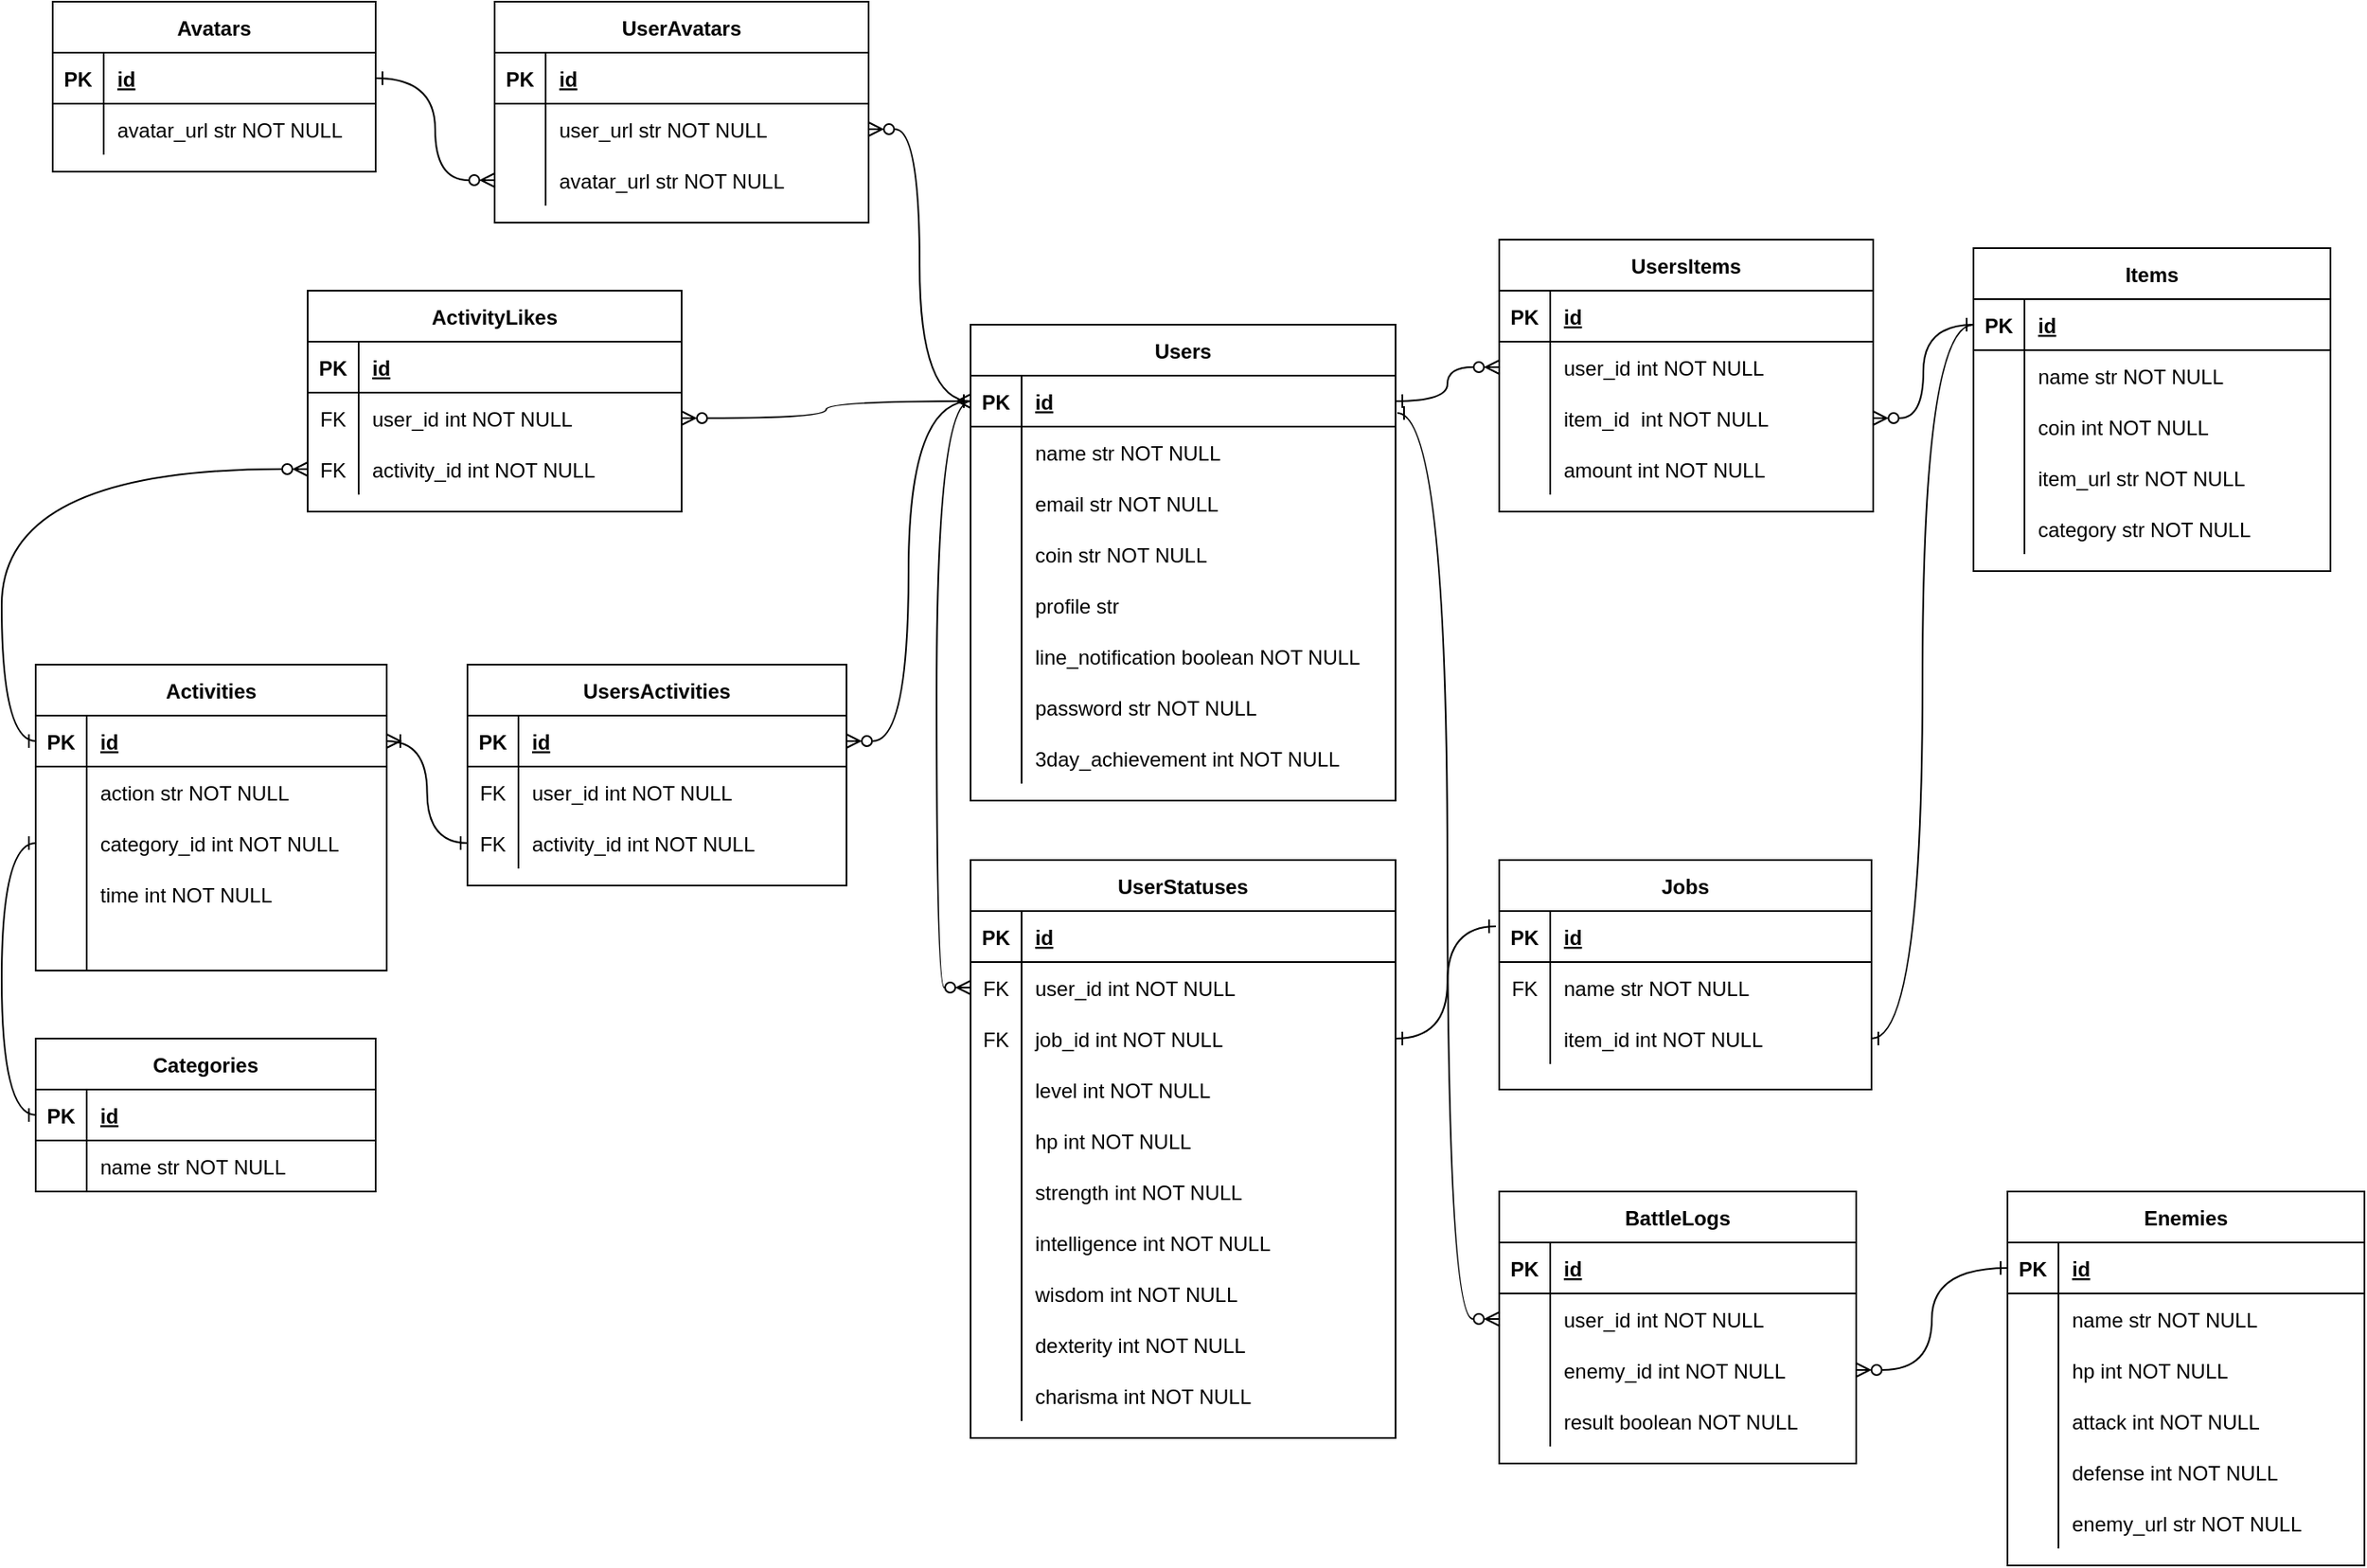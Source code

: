 <mxfile version="24.2.3" type="github">
  <diagram id="R2lEEEUBdFMjLlhIrx00" name="Page-1">
    <mxGraphModel dx="1584" dy="1578" grid="1" gridSize="10" guides="1" tooltips="1" connect="1" arrows="1" fold="1" page="1" pageScale="1" pageWidth="850" pageHeight="1100" math="0" shadow="0" extFonts="Permanent Marker^https://fonts.googleapis.com/css?family=Permanent+Marker">
      <root>
        <mxCell id="0" />
        <mxCell id="1" parent="0" />
        <mxCell id="C-vyLk0tnHw3VtMMgP7b-23" value="Users" style="shape=table;startSize=30;container=1;collapsible=1;childLayout=tableLayout;fixedRows=1;rowLines=0;fontStyle=1;align=center;resizeLast=1;" parent="1" vertex="1">
          <mxGeometry x="70" y="50" width="250" height="280" as="geometry" />
        </mxCell>
        <mxCell id="C-vyLk0tnHw3VtMMgP7b-24" value="" style="shape=partialRectangle;collapsible=0;dropTarget=0;pointerEvents=0;fillColor=none;points=[[0,0.5],[1,0.5]];portConstraint=eastwest;top=0;left=0;right=0;bottom=1;" parent="C-vyLk0tnHw3VtMMgP7b-23" vertex="1">
          <mxGeometry y="30" width="250" height="30" as="geometry" />
        </mxCell>
        <mxCell id="C-vyLk0tnHw3VtMMgP7b-25" value="PK" style="shape=partialRectangle;overflow=hidden;connectable=0;fillColor=none;top=0;left=0;bottom=0;right=0;fontStyle=1;" parent="C-vyLk0tnHw3VtMMgP7b-24" vertex="1">
          <mxGeometry width="30" height="30" as="geometry">
            <mxRectangle width="30" height="30" as="alternateBounds" />
          </mxGeometry>
        </mxCell>
        <mxCell id="C-vyLk0tnHw3VtMMgP7b-26" value="id" style="shape=partialRectangle;overflow=hidden;connectable=0;fillColor=none;top=0;left=0;bottom=0;right=0;align=left;spacingLeft=6;fontStyle=5;" parent="C-vyLk0tnHw3VtMMgP7b-24" vertex="1">
          <mxGeometry x="30" width="220" height="30" as="geometry">
            <mxRectangle width="220" height="30" as="alternateBounds" />
          </mxGeometry>
        </mxCell>
        <mxCell id="C-vyLk0tnHw3VtMMgP7b-27" value="" style="shape=partialRectangle;collapsible=0;dropTarget=0;pointerEvents=0;fillColor=none;points=[[0,0.5],[1,0.5]];portConstraint=eastwest;top=0;left=0;right=0;bottom=0;" parent="C-vyLk0tnHw3VtMMgP7b-23" vertex="1">
          <mxGeometry y="60" width="250" height="30" as="geometry" />
        </mxCell>
        <mxCell id="C-vyLk0tnHw3VtMMgP7b-28" value="" style="shape=partialRectangle;overflow=hidden;connectable=0;fillColor=none;top=0;left=0;bottom=0;right=0;" parent="C-vyLk0tnHw3VtMMgP7b-27" vertex="1">
          <mxGeometry width="30" height="30" as="geometry">
            <mxRectangle width="30" height="30" as="alternateBounds" />
          </mxGeometry>
        </mxCell>
        <mxCell id="C-vyLk0tnHw3VtMMgP7b-29" value="name str NOT NULL" style="shape=partialRectangle;overflow=hidden;connectable=0;fillColor=none;top=0;left=0;bottom=0;right=0;align=left;spacingLeft=6;" parent="C-vyLk0tnHw3VtMMgP7b-27" vertex="1">
          <mxGeometry x="30" width="220" height="30" as="geometry">
            <mxRectangle width="220" height="30" as="alternateBounds" />
          </mxGeometry>
        </mxCell>
        <mxCell id="1r76c87EYD3M_yE_N8hs-28" style="shape=partialRectangle;collapsible=0;dropTarget=0;pointerEvents=0;fillColor=none;points=[[0,0.5],[1,0.5]];portConstraint=eastwest;top=0;left=0;right=0;bottom=0;" parent="C-vyLk0tnHw3VtMMgP7b-23" vertex="1">
          <mxGeometry y="90" width="250" height="30" as="geometry" />
        </mxCell>
        <mxCell id="1r76c87EYD3M_yE_N8hs-29" style="shape=partialRectangle;overflow=hidden;connectable=0;fillColor=none;top=0;left=0;bottom=0;right=0;" parent="1r76c87EYD3M_yE_N8hs-28" vertex="1">
          <mxGeometry width="30" height="30" as="geometry">
            <mxRectangle width="30" height="30" as="alternateBounds" />
          </mxGeometry>
        </mxCell>
        <mxCell id="1r76c87EYD3M_yE_N8hs-30" value="email str NOT NULL" style="shape=partialRectangle;overflow=hidden;connectable=0;fillColor=none;top=0;left=0;bottom=0;right=0;align=left;spacingLeft=6;" parent="1r76c87EYD3M_yE_N8hs-28" vertex="1">
          <mxGeometry x="30" width="220" height="30" as="geometry">
            <mxRectangle width="220" height="30" as="alternateBounds" />
          </mxGeometry>
        </mxCell>
        <mxCell id="1r76c87EYD3M_yE_N8hs-25" style="shape=partialRectangle;collapsible=0;dropTarget=0;pointerEvents=0;fillColor=none;points=[[0,0.5],[1,0.5]];portConstraint=eastwest;top=0;left=0;right=0;bottom=0;" parent="C-vyLk0tnHw3VtMMgP7b-23" vertex="1">
          <mxGeometry y="120" width="250" height="30" as="geometry" />
        </mxCell>
        <mxCell id="1r76c87EYD3M_yE_N8hs-26" style="shape=partialRectangle;overflow=hidden;connectable=0;fillColor=none;top=0;left=0;bottom=0;right=0;" parent="1r76c87EYD3M_yE_N8hs-25" vertex="1">
          <mxGeometry width="30" height="30" as="geometry">
            <mxRectangle width="30" height="30" as="alternateBounds" />
          </mxGeometry>
        </mxCell>
        <mxCell id="1r76c87EYD3M_yE_N8hs-27" value="coin str NOT NULL" style="shape=partialRectangle;overflow=hidden;connectable=0;fillColor=none;top=0;left=0;bottom=0;right=0;align=left;spacingLeft=6;" parent="1r76c87EYD3M_yE_N8hs-25" vertex="1">
          <mxGeometry x="30" width="220" height="30" as="geometry">
            <mxRectangle width="220" height="30" as="alternateBounds" />
          </mxGeometry>
        </mxCell>
        <mxCell id="1r76c87EYD3M_yE_N8hs-1" style="shape=partialRectangle;collapsible=0;dropTarget=0;pointerEvents=0;fillColor=none;points=[[0,0.5],[1,0.5]];portConstraint=eastwest;top=0;left=0;right=0;bottom=0;" parent="C-vyLk0tnHw3VtMMgP7b-23" vertex="1">
          <mxGeometry y="150" width="250" height="30" as="geometry" />
        </mxCell>
        <mxCell id="1r76c87EYD3M_yE_N8hs-2" style="shape=partialRectangle;overflow=hidden;connectable=0;fillColor=none;top=0;left=0;bottom=0;right=0;" parent="1r76c87EYD3M_yE_N8hs-1" vertex="1">
          <mxGeometry width="30" height="30" as="geometry">
            <mxRectangle width="30" height="30" as="alternateBounds" />
          </mxGeometry>
        </mxCell>
        <mxCell id="1r76c87EYD3M_yE_N8hs-3" value="profile str " style="shape=partialRectangle;overflow=hidden;connectable=0;fillColor=none;top=0;left=0;bottom=0;right=0;align=left;spacingLeft=6;" parent="1r76c87EYD3M_yE_N8hs-1" vertex="1">
          <mxGeometry x="30" width="220" height="30" as="geometry">
            <mxRectangle width="220" height="30" as="alternateBounds" />
          </mxGeometry>
        </mxCell>
        <mxCell id="DDQfYvmok7bzPkQVkcXP-64" style="shape=partialRectangle;collapsible=0;dropTarget=0;pointerEvents=0;fillColor=none;points=[[0,0.5],[1,0.5]];portConstraint=eastwest;top=0;left=0;right=0;bottom=0;" parent="C-vyLk0tnHw3VtMMgP7b-23" vertex="1">
          <mxGeometry y="180" width="250" height="30" as="geometry" />
        </mxCell>
        <mxCell id="DDQfYvmok7bzPkQVkcXP-65" style="shape=partialRectangle;overflow=hidden;connectable=0;fillColor=none;top=0;left=0;bottom=0;right=0;" parent="DDQfYvmok7bzPkQVkcXP-64" vertex="1">
          <mxGeometry width="30" height="30" as="geometry">
            <mxRectangle width="30" height="30" as="alternateBounds" />
          </mxGeometry>
        </mxCell>
        <mxCell id="DDQfYvmok7bzPkQVkcXP-66" value="line_notification boolean NOT NULL" style="shape=partialRectangle;overflow=hidden;connectable=0;fillColor=none;top=0;left=0;bottom=0;right=0;align=left;spacingLeft=6;" parent="DDQfYvmok7bzPkQVkcXP-64" vertex="1">
          <mxGeometry x="30" width="220" height="30" as="geometry">
            <mxRectangle width="220" height="30" as="alternateBounds" />
          </mxGeometry>
        </mxCell>
        <mxCell id="CC630pedoTiMpHvoGTdl-31" style="shape=partialRectangle;collapsible=0;dropTarget=0;pointerEvents=0;fillColor=none;points=[[0,0.5],[1,0.5]];portConstraint=eastwest;top=0;left=0;right=0;bottom=0;" parent="C-vyLk0tnHw3VtMMgP7b-23" vertex="1">
          <mxGeometry y="210" width="250" height="30" as="geometry" />
        </mxCell>
        <mxCell id="CC630pedoTiMpHvoGTdl-32" style="shape=partialRectangle;overflow=hidden;connectable=0;fillColor=none;top=0;left=0;bottom=0;right=0;" parent="CC630pedoTiMpHvoGTdl-31" vertex="1">
          <mxGeometry width="30" height="30" as="geometry">
            <mxRectangle width="30" height="30" as="alternateBounds" />
          </mxGeometry>
        </mxCell>
        <mxCell id="CC630pedoTiMpHvoGTdl-33" value="password str NOT NULL" style="shape=partialRectangle;overflow=hidden;connectable=0;fillColor=none;top=0;left=0;bottom=0;right=0;align=left;spacingLeft=6;" parent="CC630pedoTiMpHvoGTdl-31" vertex="1">
          <mxGeometry x="30" width="220" height="30" as="geometry">
            <mxRectangle width="220" height="30" as="alternateBounds" />
          </mxGeometry>
        </mxCell>
        <mxCell id="CC630pedoTiMpHvoGTdl-28" style="shape=partialRectangle;collapsible=0;dropTarget=0;pointerEvents=0;fillColor=none;points=[[0,0.5],[1,0.5]];portConstraint=eastwest;top=0;left=0;right=0;bottom=0;" parent="C-vyLk0tnHw3VtMMgP7b-23" vertex="1">
          <mxGeometry y="240" width="250" height="30" as="geometry" />
        </mxCell>
        <mxCell id="CC630pedoTiMpHvoGTdl-29" style="shape=partialRectangle;overflow=hidden;connectable=0;fillColor=none;top=0;left=0;bottom=0;right=0;" parent="CC630pedoTiMpHvoGTdl-28" vertex="1">
          <mxGeometry width="30" height="30" as="geometry">
            <mxRectangle width="30" height="30" as="alternateBounds" />
          </mxGeometry>
        </mxCell>
        <mxCell id="CC630pedoTiMpHvoGTdl-30" value="3day_achievement int NOT NULL" style="shape=partialRectangle;overflow=hidden;connectable=0;fillColor=none;top=0;left=0;bottom=0;right=0;align=left;spacingLeft=6;" parent="CC630pedoTiMpHvoGTdl-28" vertex="1">
          <mxGeometry x="30" width="220" height="30" as="geometry">
            <mxRectangle width="220" height="30" as="alternateBounds" />
          </mxGeometry>
        </mxCell>
        <mxCell id="1r76c87EYD3M_yE_N8hs-31" value="UserStatuses" style="shape=table;startSize=30;container=1;collapsible=1;childLayout=tableLayout;fixedRows=1;rowLines=0;fontStyle=1;align=center;resizeLast=1;" parent="1" vertex="1">
          <mxGeometry x="70" y="365" width="250" height="340" as="geometry" />
        </mxCell>
        <mxCell id="1r76c87EYD3M_yE_N8hs-32" value="" style="shape=partialRectangle;collapsible=0;dropTarget=0;pointerEvents=0;fillColor=none;points=[[0,0.5],[1,0.5]];portConstraint=eastwest;top=0;left=0;right=0;bottom=1;" parent="1r76c87EYD3M_yE_N8hs-31" vertex="1">
          <mxGeometry y="30" width="250" height="30" as="geometry" />
        </mxCell>
        <mxCell id="1r76c87EYD3M_yE_N8hs-33" value="PK" style="shape=partialRectangle;overflow=hidden;connectable=0;fillColor=none;top=0;left=0;bottom=0;right=0;fontStyle=1;" parent="1r76c87EYD3M_yE_N8hs-32" vertex="1">
          <mxGeometry width="30" height="30" as="geometry">
            <mxRectangle width="30" height="30" as="alternateBounds" />
          </mxGeometry>
        </mxCell>
        <mxCell id="1r76c87EYD3M_yE_N8hs-34" value="id" style="shape=partialRectangle;overflow=hidden;connectable=0;fillColor=none;top=0;left=0;bottom=0;right=0;align=left;spacingLeft=6;fontStyle=5;" parent="1r76c87EYD3M_yE_N8hs-32" vertex="1">
          <mxGeometry x="30" width="220" height="30" as="geometry">
            <mxRectangle width="220" height="30" as="alternateBounds" />
          </mxGeometry>
        </mxCell>
        <mxCell id="1r76c87EYD3M_yE_N8hs-35" value="" style="shape=partialRectangle;collapsible=0;dropTarget=0;pointerEvents=0;fillColor=none;points=[[0,0.5],[1,0.5]];portConstraint=eastwest;top=0;left=0;right=0;bottom=0;" parent="1r76c87EYD3M_yE_N8hs-31" vertex="1">
          <mxGeometry y="60" width="250" height="30" as="geometry" />
        </mxCell>
        <mxCell id="1r76c87EYD3M_yE_N8hs-36" value="FK" style="shape=partialRectangle;overflow=hidden;connectable=0;fillColor=none;top=0;left=0;bottom=0;right=0;" parent="1r76c87EYD3M_yE_N8hs-35" vertex="1">
          <mxGeometry width="30" height="30" as="geometry">
            <mxRectangle width="30" height="30" as="alternateBounds" />
          </mxGeometry>
        </mxCell>
        <mxCell id="1r76c87EYD3M_yE_N8hs-37" value="user_id int NOT NULL" style="shape=partialRectangle;overflow=hidden;connectable=0;fillColor=none;top=0;left=0;bottom=0;right=0;align=left;spacingLeft=6;" parent="1r76c87EYD3M_yE_N8hs-35" vertex="1">
          <mxGeometry x="30" width="220" height="30" as="geometry">
            <mxRectangle width="220" height="30" as="alternateBounds" />
          </mxGeometry>
        </mxCell>
        <mxCell id="1r76c87EYD3M_yE_N8hs-65" style="shape=partialRectangle;collapsible=0;dropTarget=0;pointerEvents=0;fillColor=none;points=[[0,0.5],[1,0.5]];portConstraint=eastwest;top=0;left=0;right=0;bottom=0;" parent="1r76c87EYD3M_yE_N8hs-31" vertex="1">
          <mxGeometry y="90" width="250" height="30" as="geometry" />
        </mxCell>
        <mxCell id="1r76c87EYD3M_yE_N8hs-66" value="FK" style="shape=partialRectangle;overflow=hidden;connectable=0;fillColor=none;top=0;left=0;bottom=0;right=0;" parent="1r76c87EYD3M_yE_N8hs-65" vertex="1">
          <mxGeometry width="30" height="30" as="geometry">
            <mxRectangle width="30" height="30" as="alternateBounds" />
          </mxGeometry>
        </mxCell>
        <mxCell id="1r76c87EYD3M_yE_N8hs-67" value="job_id int NOT NULL" style="shape=partialRectangle;overflow=hidden;connectable=0;fillColor=none;top=0;left=0;bottom=0;right=0;align=left;spacingLeft=6;" parent="1r76c87EYD3M_yE_N8hs-65" vertex="1">
          <mxGeometry x="30" width="220" height="30" as="geometry">
            <mxRectangle width="220" height="30" as="alternateBounds" />
          </mxGeometry>
        </mxCell>
        <mxCell id="1r76c87EYD3M_yE_N8hs-38" style="shape=partialRectangle;collapsible=0;dropTarget=0;pointerEvents=0;fillColor=none;points=[[0,0.5],[1,0.5]];portConstraint=eastwest;top=0;left=0;right=0;bottom=0;" parent="1r76c87EYD3M_yE_N8hs-31" vertex="1">
          <mxGeometry y="120" width="250" height="30" as="geometry" />
        </mxCell>
        <mxCell id="1r76c87EYD3M_yE_N8hs-39" style="shape=partialRectangle;overflow=hidden;connectable=0;fillColor=none;top=0;left=0;bottom=0;right=0;" parent="1r76c87EYD3M_yE_N8hs-38" vertex="1">
          <mxGeometry width="30" height="30" as="geometry">
            <mxRectangle width="30" height="30" as="alternateBounds" />
          </mxGeometry>
        </mxCell>
        <mxCell id="1r76c87EYD3M_yE_N8hs-40" value="level int NOT NULL" style="shape=partialRectangle;overflow=hidden;connectable=0;fillColor=none;top=0;left=0;bottom=0;right=0;align=left;spacingLeft=6;" parent="1r76c87EYD3M_yE_N8hs-38" vertex="1">
          <mxGeometry x="30" width="220" height="30" as="geometry">
            <mxRectangle width="220" height="30" as="alternateBounds" />
          </mxGeometry>
        </mxCell>
        <mxCell id="1r76c87EYD3M_yE_N8hs-41" style="shape=partialRectangle;collapsible=0;dropTarget=0;pointerEvents=0;fillColor=none;points=[[0,0.5],[1,0.5]];portConstraint=eastwest;top=0;left=0;right=0;bottom=0;" parent="1r76c87EYD3M_yE_N8hs-31" vertex="1">
          <mxGeometry y="150" width="250" height="30" as="geometry" />
        </mxCell>
        <mxCell id="1r76c87EYD3M_yE_N8hs-42" style="shape=partialRectangle;overflow=hidden;connectable=0;fillColor=none;top=0;left=0;bottom=0;right=0;" parent="1r76c87EYD3M_yE_N8hs-41" vertex="1">
          <mxGeometry width="30" height="30" as="geometry">
            <mxRectangle width="30" height="30" as="alternateBounds" />
          </mxGeometry>
        </mxCell>
        <mxCell id="1r76c87EYD3M_yE_N8hs-43" value="hp int NOT NULL" style="shape=partialRectangle;overflow=hidden;connectable=0;fillColor=none;top=0;left=0;bottom=0;right=0;align=left;spacingLeft=6;" parent="1r76c87EYD3M_yE_N8hs-41" vertex="1">
          <mxGeometry x="30" width="220" height="30" as="geometry">
            <mxRectangle width="220" height="30" as="alternateBounds" />
          </mxGeometry>
        </mxCell>
        <mxCell id="1r76c87EYD3M_yE_N8hs-62" style="shape=partialRectangle;collapsible=0;dropTarget=0;pointerEvents=0;fillColor=none;points=[[0,0.5],[1,0.5]];portConstraint=eastwest;top=0;left=0;right=0;bottom=0;" parent="1r76c87EYD3M_yE_N8hs-31" vertex="1">
          <mxGeometry y="180" width="250" height="30" as="geometry" />
        </mxCell>
        <mxCell id="1r76c87EYD3M_yE_N8hs-63" style="shape=partialRectangle;overflow=hidden;connectable=0;fillColor=none;top=0;left=0;bottom=0;right=0;" parent="1r76c87EYD3M_yE_N8hs-62" vertex="1">
          <mxGeometry width="30" height="30" as="geometry">
            <mxRectangle width="30" height="30" as="alternateBounds" />
          </mxGeometry>
        </mxCell>
        <mxCell id="1r76c87EYD3M_yE_N8hs-64" value="strength int NOT NULL" style="shape=partialRectangle;overflow=hidden;connectable=0;fillColor=none;top=0;left=0;bottom=0;right=0;align=left;spacingLeft=6;" parent="1r76c87EYD3M_yE_N8hs-62" vertex="1">
          <mxGeometry x="30" width="220" height="30" as="geometry">
            <mxRectangle width="220" height="30" as="alternateBounds" />
          </mxGeometry>
        </mxCell>
        <mxCell id="1r76c87EYD3M_yE_N8hs-59" style="shape=partialRectangle;collapsible=0;dropTarget=0;pointerEvents=0;fillColor=none;points=[[0,0.5],[1,0.5]];portConstraint=eastwest;top=0;left=0;right=0;bottom=0;" parent="1r76c87EYD3M_yE_N8hs-31" vertex="1">
          <mxGeometry y="210" width="250" height="30" as="geometry" />
        </mxCell>
        <mxCell id="1r76c87EYD3M_yE_N8hs-60" style="shape=partialRectangle;overflow=hidden;connectable=0;fillColor=none;top=0;left=0;bottom=0;right=0;" parent="1r76c87EYD3M_yE_N8hs-59" vertex="1">
          <mxGeometry width="30" height="30" as="geometry">
            <mxRectangle width="30" height="30" as="alternateBounds" />
          </mxGeometry>
        </mxCell>
        <mxCell id="1r76c87EYD3M_yE_N8hs-61" value="intelligence int NOT NULL" style="shape=partialRectangle;overflow=hidden;connectable=0;fillColor=none;top=0;left=0;bottom=0;right=0;align=left;spacingLeft=6;" parent="1r76c87EYD3M_yE_N8hs-59" vertex="1">
          <mxGeometry x="30" width="220" height="30" as="geometry">
            <mxRectangle width="220" height="30" as="alternateBounds" />
          </mxGeometry>
        </mxCell>
        <mxCell id="1r76c87EYD3M_yE_N8hs-56" style="shape=partialRectangle;collapsible=0;dropTarget=0;pointerEvents=0;fillColor=none;points=[[0,0.5],[1,0.5]];portConstraint=eastwest;top=0;left=0;right=0;bottom=0;" parent="1r76c87EYD3M_yE_N8hs-31" vertex="1">
          <mxGeometry y="240" width="250" height="30" as="geometry" />
        </mxCell>
        <mxCell id="1r76c87EYD3M_yE_N8hs-57" style="shape=partialRectangle;overflow=hidden;connectable=0;fillColor=none;top=0;left=0;bottom=0;right=0;" parent="1r76c87EYD3M_yE_N8hs-56" vertex="1">
          <mxGeometry width="30" height="30" as="geometry">
            <mxRectangle width="30" height="30" as="alternateBounds" />
          </mxGeometry>
        </mxCell>
        <mxCell id="1r76c87EYD3M_yE_N8hs-58" value="wisdom int NOT NULL" style="shape=partialRectangle;overflow=hidden;connectable=0;fillColor=none;top=0;left=0;bottom=0;right=0;align=left;spacingLeft=6;" parent="1r76c87EYD3M_yE_N8hs-56" vertex="1">
          <mxGeometry x="30" width="220" height="30" as="geometry">
            <mxRectangle width="220" height="30" as="alternateBounds" />
          </mxGeometry>
        </mxCell>
        <mxCell id="1r76c87EYD3M_yE_N8hs-53" style="shape=partialRectangle;collapsible=0;dropTarget=0;pointerEvents=0;fillColor=none;points=[[0,0.5],[1,0.5]];portConstraint=eastwest;top=0;left=0;right=0;bottom=0;" parent="1r76c87EYD3M_yE_N8hs-31" vertex="1">
          <mxGeometry y="270" width="250" height="30" as="geometry" />
        </mxCell>
        <mxCell id="1r76c87EYD3M_yE_N8hs-54" style="shape=partialRectangle;overflow=hidden;connectable=0;fillColor=none;top=0;left=0;bottom=0;right=0;" parent="1r76c87EYD3M_yE_N8hs-53" vertex="1">
          <mxGeometry width="30" height="30" as="geometry">
            <mxRectangle width="30" height="30" as="alternateBounds" />
          </mxGeometry>
        </mxCell>
        <mxCell id="1r76c87EYD3M_yE_N8hs-55" value="dexterity int NOT NULL" style="shape=partialRectangle;overflow=hidden;connectable=0;fillColor=none;top=0;left=0;bottom=0;right=0;align=left;spacingLeft=6;" parent="1r76c87EYD3M_yE_N8hs-53" vertex="1">
          <mxGeometry x="30" width="220" height="30" as="geometry">
            <mxRectangle width="220" height="30" as="alternateBounds" />
          </mxGeometry>
        </mxCell>
        <mxCell id="1r76c87EYD3M_yE_N8hs-50" style="shape=partialRectangle;collapsible=0;dropTarget=0;pointerEvents=0;fillColor=none;points=[[0,0.5],[1,0.5]];portConstraint=eastwest;top=0;left=0;right=0;bottom=0;" parent="1r76c87EYD3M_yE_N8hs-31" vertex="1">
          <mxGeometry y="300" width="250" height="30" as="geometry" />
        </mxCell>
        <mxCell id="1r76c87EYD3M_yE_N8hs-51" style="shape=partialRectangle;overflow=hidden;connectable=0;fillColor=none;top=0;left=0;bottom=0;right=0;" parent="1r76c87EYD3M_yE_N8hs-50" vertex="1">
          <mxGeometry width="30" height="30" as="geometry">
            <mxRectangle width="30" height="30" as="alternateBounds" />
          </mxGeometry>
        </mxCell>
        <mxCell id="1r76c87EYD3M_yE_N8hs-52" value="charisma int NOT NULL" style="shape=partialRectangle;overflow=hidden;connectable=0;fillColor=none;top=0;left=0;bottom=0;right=0;align=left;spacingLeft=6;" parent="1r76c87EYD3M_yE_N8hs-50" vertex="1">
          <mxGeometry x="30" width="220" height="30" as="geometry">
            <mxRectangle width="220" height="30" as="alternateBounds" />
          </mxGeometry>
        </mxCell>
        <mxCell id="DDQfYvmok7bzPkQVkcXP-1" value="Jobs" style="shape=table;startSize=30;container=1;collapsible=1;childLayout=tableLayout;fixedRows=1;rowLines=0;fontStyle=1;align=center;resizeLast=1;" parent="1" vertex="1">
          <mxGeometry x="381" y="365" width="219" height="135" as="geometry" />
        </mxCell>
        <mxCell id="DDQfYvmok7bzPkQVkcXP-2" value="" style="shape=partialRectangle;collapsible=0;dropTarget=0;pointerEvents=0;fillColor=none;points=[[0,0.5],[1,0.5]];portConstraint=eastwest;top=0;left=0;right=0;bottom=1;" parent="DDQfYvmok7bzPkQVkcXP-1" vertex="1">
          <mxGeometry y="30" width="219" height="30" as="geometry" />
        </mxCell>
        <mxCell id="DDQfYvmok7bzPkQVkcXP-3" value="PK" style="shape=partialRectangle;overflow=hidden;connectable=0;fillColor=none;top=0;left=0;bottom=0;right=0;fontStyle=1;" parent="DDQfYvmok7bzPkQVkcXP-2" vertex="1">
          <mxGeometry width="30" height="30" as="geometry">
            <mxRectangle width="30" height="30" as="alternateBounds" />
          </mxGeometry>
        </mxCell>
        <mxCell id="DDQfYvmok7bzPkQVkcXP-4" value="id" style="shape=partialRectangle;overflow=hidden;connectable=0;fillColor=none;top=0;left=0;bottom=0;right=0;align=left;spacingLeft=6;fontStyle=5;" parent="DDQfYvmok7bzPkQVkcXP-2" vertex="1">
          <mxGeometry x="30" width="189" height="30" as="geometry">
            <mxRectangle width="189" height="30" as="alternateBounds" />
          </mxGeometry>
        </mxCell>
        <mxCell id="DDQfYvmok7bzPkQVkcXP-5" value="" style="shape=partialRectangle;collapsible=0;dropTarget=0;pointerEvents=0;fillColor=none;points=[[0,0.5],[1,0.5]];portConstraint=eastwest;top=0;left=0;right=0;bottom=0;" parent="DDQfYvmok7bzPkQVkcXP-1" vertex="1">
          <mxGeometry y="60" width="219" height="30" as="geometry" />
        </mxCell>
        <mxCell id="DDQfYvmok7bzPkQVkcXP-6" value="FK" style="shape=partialRectangle;overflow=hidden;connectable=0;fillColor=none;top=0;left=0;bottom=0;right=0;" parent="DDQfYvmok7bzPkQVkcXP-5" vertex="1">
          <mxGeometry width="30" height="30" as="geometry">
            <mxRectangle width="30" height="30" as="alternateBounds" />
          </mxGeometry>
        </mxCell>
        <mxCell id="DDQfYvmok7bzPkQVkcXP-7" value="name str NOT NULL" style="shape=partialRectangle;overflow=hidden;connectable=0;fillColor=none;top=0;left=0;bottom=0;right=0;align=left;spacingLeft=6;" parent="DDQfYvmok7bzPkQVkcXP-5" vertex="1">
          <mxGeometry x="30" width="189" height="30" as="geometry">
            <mxRectangle width="189" height="30" as="alternateBounds" />
          </mxGeometry>
        </mxCell>
        <mxCell id="DDQfYvmok7bzPkQVkcXP-132" style="shape=partialRectangle;collapsible=0;dropTarget=0;pointerEvents=0;fillColor=none;points=[[0,0.5],[1,0.5]];portConstraint=eastwest;top=0;left=0;right=0;bottom=0;" parent="DDQfYvmok7bzPkQVkcXP-1" vertex="1">
          <mxGeometry y="90" width="219" height="30" as="geometry" />
        </mxCell>
        <mxCell id="DDQfYvmok7bzPkQVkcXP-133" style="shape=partialRectangle;overflow=hidden;connectable=0;fillColor=none;top=0;left=0;bottom=0;right=0;" parent="DDQfYvmok7bzPkQVkcXP-132" vertex="1">
          <mxGeometry width="30" height="30" as="geometry">
            <mxRectangle width="30" height="30" as="alternateBounds" />
          </mxGeometry>
        </mxCell>
        <mxCell id="DDQfYvmok7bzPkQVkcXP-134" value="item_id int NOT NULL" style="shape=partialRectangle;overflow=hidden;connectable=0;fillColor=none;top=0;left=0;bottom=0;right=0;align=left;spacingLeft=6;" parent="DDQfYvmok7bzPkQVkcXP-132" vertex="1">
          <mxGeometry x="30" width="189" height="30" as="geometry">
            <mxRectangle width="189" height="30" as="alternateBounds" />
          </mxGeometry>
        </mxCell>
        <mxCell id="DDQfYvmok7bzPkQVkcXP-35" value="Items" style="shape=table;startSize=30;container=1;collapsible=1;childLayout=tableLayout;fixedRows=1;rowLines=0;fontStyle=1;align=center;resizeLast=1;" parent="1" vertex="1">
          <mxGeometry x="660" y="5" width="210" height="190" as="geometry" />
        </mxCell>
        <mxCell id="DDQfYvmok7bzPkQVkcXP-36" value="" style="shape=partialRectangle;collapsible=0;dropTarget=0;pointerEvents=0;fillColor=none;points=[[0,0.5],[1,0.5]];portConstraint=eastwest;top=0;left=0;right=0;bottom=1;" parent="DDQfYvmok7bzPkQVkcXP-35" vertex="1">
          <mxGeometry y="30" width="210" height="30" as="geometry" />
        </mxCell>
        <mxCell id="DDQfYvmok7bzPkQVkcXP-37" value="PK" style="shape=partialRectangle;overflow=hidden;connectable=0;fillColor=none;top=0;left=0;bottom=0;right=0;fontStyle=1;" parent="DDQfYvmok7bzPkQVkcXP-36" vertex="1">
          <mxGeometry width="30" height="30" as="geometry">
            <mxRectangle width="30" height="30" as="alternateBounds" />
          </mxGeometry>
        </mxCell>
        <mxCell id="DDQfYvmok7bzPkQVkcXP-38" value="id" style="shape=partialRectangle;overflow=hidden;connectable=0;fillColor=none;top=0;left=0;bottom=0;right=0;align=left;spacingLeft=6;fontStyle=5;" parent="DDQfYvmok7bzPkQVkcXP-36" vertex="1">
          <mxGeometry x="30" width="180" height="30" as="geometry">
            <mxRectangle width="180" height="30" as="alternateBounds" />
          </mxGeometry>
        </mxCell>
        <mxCell id="DDQfYvmok7bzPkQVkcXP-39" value="" style="shape=partialRectangle;collapsible=0;dropTarget=0;pointerEvents=0;fillColor=none;points=[[0,0.5],[1,0.5]];portConstraint=eastwest;top=0;left=0;right=0;bottom=0;" parent="DDQfYvmok7bzPkQVkcXP-35" vertex="1">
          <mxGeometry y="60" width="210" height="30" as="geometry" />
        </mxCell>
        <mxCell id="DDQfYvmok7bzPkQVkcXP-40" value="" style="shape=partialRectangle;overflow=hidden;connectable=0;fillColor=none;top=0;left=0;bottom=0;right=0;" parent="DDQfYvmok7bzPkQVkcXP-39" vertex="1">
          <mxGeometry width="30" height="30" as="geometry">
            <mxRectangle width="30" height="30" as="alternateBounds" />
          </mxGeometry>
        </mxCell>
        <mxCell id="DDQfYvmok7bzPkQVkcXP-41" value="name str NOT NULL" style="shape=partialRectangle;overflow=hidden;connectable=0;fillColor=none;top=0;left=0;bottom=0;right=0;align=left;spacingLeft=6;" parent="DDQfYvmok7bzPkQVkcXP-39" vertex="1">
          <mxGeometry x="30" width="180" height="30" as="geometry">
            <mxRectangle width="180" height="30" as="alternateBounds" />
          </mxGeometry>
        </mxCell>
        <mxCell id="DDQfYvmok7bzPkQVkcXP-48" style="shape=partialRectangle;collapsible=0;dropTarget=0;pointerEvents=0;fillColor=none;points=[[0,0.5],[1,0.5]];portConstraint=eastwest;top=0;left=0;right=0;bottom=0;" parent="DDQfYvmok7bzPkQVkcXP-35" vertex="1">
          <mxGeometry y="90" width="210" height="30" as="geometry" />
        </mxCell>
        <mxCell id="DDQfYvmok7bzPkQVkcXP-49" style="shape=partialRectangle;overflow=hidden;connectable=0;fillColor=none;top=0;left=0;bottom=0;right=0;" parent="DDQfYvmok7bzPkQVkcXP-48" vertex="1">
          <mxGeometry width="30" height="30" as="geometry">
            <mxRectangle width="30" height="30" as="alternateBounds" />
          </mxGeometry>
        </mxCell>
        <mxCell id="DDQfYvmok7bzPkQVkcXP-50" value="coin int NOT NULL" style="shape=partialRectangle;overflow=hidden;connectable=0;fillColor=none;top=0;left=0;bottom=0;right=0;align=left;spacingLeft=6;" parent="DDQfYvmok7bzPkQVkcXP-48" vertex="1">
          <mxGeometry x="30" width="180" height="30" as="geometry">
            <mxRectangle width="180" height="30" as="alternateBounds" />
          </mxGeometry>
        </mxCell>
        <mxCell id="DDQfYvmok7bzPkQVkcXP-45" style="shape=partialRectangle;collapsible=0;dropTarget=0;pointerEvents=0;fillColor=none;points=[[0,0.5],[1,0.5]];portConstraint=eastwest;top=0;left=0;right=0;bottom=0;" parent="DDQfYvmok7bzPkQVkcXP-35" vertex="1">
          <mxGeometry y="120" width="210" height="30" as="geometry" />
        </mxCell>
        <mxCell id="DDQfYvmok7bzPkQVkcXP-46" style="shape=partialRectangle;overflow=hidden;connectable=0;fillColor=none;top=0;left=0;bottom=0;right=0;" parent="DDQfYvmok7bzPkQVkcXP-45" vertex="1">
          <mxGeometry width="30" height="30" as="geometry">
            <mxRectangle width="30" height="30" as="alternateBounds" />
          </mxGeometry>
        </mxCell>
        <mxCell id="DDQfYvmok7bzPkQVkcXP-47" value="item_url str NOT NULL" style="shape=partialRectangle;overflow=hidden;connectable=0;fillColor=none;top=0;left=0;bottom=0;right=0;align=left;spacingLeft=6;" parent="DDQfYvmok7bzPkQVkcXP-45" vertex="1">
          <mxGeometry x="30" width="180" height="30" as="geometry">
            <mxRectangle width="180" height="30" as="alternateBounds" />
          </mxGeometry>
        </mxCell>
        <mxCell id="DDQfYvmok7bzPkQVkcXP-70" style="shape=partialRectangle;collapsible=0;dropTarget=0;pointerEvents=0;fillColor=none;points=[[0,0.5],[1,0.5]];portConstraint=eastwest;top=0;left=0;right=0;bottom=0;" parent="DDQfYvmok7bzPkQVkcXP-35" vertex="1">
          <mxGeometry y="150" width="210" height="30" as="geometry" />
        </mxCell>
        <mxCell id="DDQfYvmok7bzPkQVkcXP-71" style="shape=partialRectangle;overflow=hidden;connectable=0;fillColor=none;top=0;left=0;bottom=0;right=0;" parent="DDQfYvmok7bzPkQVkcXP-70" vertex="1">
          <mxGeometry width="30" height="30" as="geometry">
            <mxRectangle width="30" height="30" as="alternateBounds" />
          </mxGeometry>
        </mxCell>
        <mxCell id="DDQfYvmok7bzPkQVkcXP-72" value="category str NOT NULL" style="shape=partialRectangle;overflow=hidden;connectable=0;fillColor=none;top=0;left=0;bottom=0;right=0;align=left;spacingLeft=6;" parent="DDQfYvmok7bzPkQVkcXP-70" vertex="1">
          <mxGeometry x="30" width="180" height="30" as="geometry">
            <mxRectangle width="180" height="30" as="alternateBounds" />
          </mxGeometry>
        </mxCell>
        <mxCell id="DDQfYvmok7bzPkQVkcXP-51" value="UsersItems" style="shape=table;startSize=30;container=1;collapsible=1;childLayout=tableLayout;fixedRows=1;rowLines=0;fontStyle=1;align=center;resizeLast=1;" parent="1" vertex="1">
          <mxGeometry x="381" width="220" height="160" as="geometry" />
        </mxCell>
        <mxCell id="DDQfYvmok7bzPkQVkcXP-52" value="" style="shape=partialRectangle;collapsible=0;dropTarget=0;pointerEvents=0;fillColor=none;points=[[0,0.5],[1,0.5]];portConstraint=eastwest;top=0;left=0;right=0;bottom=1;" parent="DDQfYvmok7bzPkQVkcXP-51" vertex="1">
          <mxGeometry y="30" width="220" height="30" as="geometry" />
        </mxCell>
        <mxCell id="DDQfYvmok7bzPkQVkcXP-53" value="PK" style="shape=partialRectangle;overflow=hidden;connectable=0;fillColor=none;top=0;left=0;bottom=0;right=0;fontStyle=1;" parent="DDQfYvmok7bzPkQVkcXP-52" vertex="1">
          <mxGeometry width="30" height="30" as="geometry">
            <mxRectangle width="30" height="30" as="alternateBounds" />
          </mxGeometry>
        </mxCell>
        <mxCell id="DDQfYvmok7bzPkQVkcXP-54" value="id" style="shape=partialRectangle;overflow=hidden;connectable=0;fillColor=none;top=0;left=0;bottom=0;right=0;align=left;spacingLeft=6;fontStyle=5;" parent="DDQfYvmok7bzPkQVkcXP-52" vertex="1">
          <mxGeometry x="30" width="190" height="30" as="geometry">
            <mxRectangle width="190" height="30" as="alternateBounds" />
          </mxGeometry>
        </mxCell>
        <mxCell id="DDQfYvmok7bzPkQVkcXP-55" value="" style="shape=partialRectangle;collapsible=0;dropTarget=0;pointerEvents=0;fillColor=none;points=[[0,0.5],[1,0.5]];portConstraint=eastwest;top=0;left=0;right=0;bottom=0;" parent="DDQfYvmok7bzPkQVkcXP-51" vertex="1">
          <mxGeometry y="60" width="220" height="30" as="geometry" />
        </mxCell>
        <mxCell id="DDQfYvmok7bzPkQVkcXP-56" value="" style="shape=partialRectangle;overflow=hidden;connectable=0;fillColor=none;top=0;left=0;bottom=0;right=0;" parent="DDQfYvmok7bzPkQVkcXP-55" vertex="1">
          <mxGeometry width="30" height="30" as="geometry">
            <mxRectangle width="30" height="30" as="alternateBounds" />
          </mxGeometry>
        </mxCell>
        <mxCell id="DDQfYvmok7bzPkQVkcXP-57" value="user_id int NOT NULL" style="shape=partialRectangle;overflow=hidden;connectable=0;fillColor=none;top=0;left=0;bottom=0;right=0;align=left;spacingLeft=6;" parent="DDQfYvmok7bzPkQVkcXP-55" vertex="1">
          <mxGeometry x="30" width="190" height="30" as="geometry">
            <mxRectangle width="190" height="30" as="alternateBounds" />
          </mxGeometry>
        </mxCell>
        <mxCell id="DDQfYvmok7bzPkQVkcXP-58" style="shape=partialRectangle;collapsible=0;dropTarget=0;pointerEvents=0;fillColor=none;points=[[0,0.5],[1,0.5]];portConstraint=eastwest;top=0;left=0;right=0;bottom=0;" parent="DDQfYvmok7bzPkQVkcXP-51" vertex="1">
          <mxGeometry y="90" width="220" height="30" as="geometry" />
        </mxCell>
        <mxCell id="DDQfYvmok7bzPkQVkcXP-59" style="shape=partialRectangle;overflow=hidden;connectable=0;fillColor=none;top=0;left=0;bottom=0;right=0;" parent="DDQfYvmok7bzPkQVkcXP-58" vertex="1">
          <mxGeometry width="30" height="30" as="geometry">
            <mxRectangle width="30" height="30" as="alternateBounds" />
          </mxGeometry>
        </mxCell>
        <mxCell id="DDQfYvmok7bzPkQVkcXP-60" value="item_id  int NOT NULL" style="shape=partialRectangle;overflow=hidden;connectable=0;fillColor=none;top=0;left=0;bottom=0;right=0;align=left;spacingLeft=6;" parent="DDQfYvmok7bzPkQVkcXP-58" vertex="1">
          <mxGeometry x="30" width="190" height="30" as="geometry">
            <mxRectangle width="190" height="30" as="alternateBounds" />
          </mxGeometry>
        </mxCell>
        <mxCell id="DDQfYvmok7bzPkQVkcXP-61" style="shape=partialRectangle;collapsible=0;dropTarget=0;pointerEvents=0;fillColor=none;points=[[0,0.5],[1,0.5]];portConstraint=eastwest;top=0;left=0;right=0;bottom=0;" parent="DDQfYvmok7bzPkQVkcXP-51" vertex="1">
          <mxGeometry y="120" width="220" height="30" as="geometry" />
        </mxCell>
        <mxCell id="DDQfYvmok7bzPkQVkcXP-62" style="shape=partialRectangle;overflow=hidden;connectable=0;fillColor=none;top=0;left=0;bottom=0;right=0;" parent="DDQfYvmok7bzPkQVkcXP-61" vertex="1">
          <mxGeometry width="30" height="30" as="geometry">
            <mxRectangle width="30" height="30" as="alternateBounds" />
          </mxGeometry>
        </mxCell>
        <mxCell id="DDQfYvmok7bzPkQVkcXP-63" value="amount int NOT NULL" style="shape=partialRectangle;overflow=hidden;connectable=0;fillColor=none;top=0;left=0;bottom=0;right=0;align=left;spacingLeft=6;" parent="DDQfYvmok7bzPkQVkcXP-61" vertex="1">
          <mxGeometry x="30" width="190" height="30" as="geometry">
            <mxRectangle width="190" height="30" as="alternateBounds" />
          </mxGeometry>
        </mxCell>
        <mxCell id="DDQfYvmok7bzPkQVkcXP-73" value="Avatars" style="shape=table;startSize=30;container=1;collapsible=1;childLayout=tableLayout;fixedRows=1;rowLines=0;fontStyle=1;align=center;resizeLast=1;" parent="1" vertex="1">
          <mxGeometry x="-470" y="-140" width="190" height="100" as="geometry" />
        </mxCell>
        <mxCell id="DDQfYvmok7bzPkQVkcXP-74" value="" style="shape=partialRectangle;collapsible=0;dropTarget=0;pointerEvents=0;fillColor=none;points=[[0,0.5],[1,0.5]];portConstraint=eastwest;top=0;left=0;right=0;bottom=1;" parent="DDQfYvmok7bzPkQVkcXP-73" vertex="1">
          <mxGeometry y="30" width="190" height="30" as="geometry" />
        </mxCell>
        <mxCell id="DDQfYvmok7bzPkQVkcXP-75" value="PK" style="shape=partialRectangle;overflow=hidden;connectable=0;fillColor=none;top=0;left=0;bottom=0;right=0;fontStyle=1;" parent="DDQfYvmok7bzPkQVkcXP-74" vertex="1">
          <mxGeometry width="30" height="30" as="geometry">
            <mxRectangle width="30" height="30" as="alternateBounds" />
          </mxGeometry>
        </mxCell>
        <mxCell id="DDQfYvmok7bzPkQVkcXP-76" value="id" style="shape=partialRectangle;overflow=hidden;connectable=0;fillColor=none;top=0;left=0;bottom=0;right=0;align=left;spacingLeft=6;fontStyle=5;" parent="DDQfYvmok7bzPkQVkcXP-74" vertex="1">
          <mxGeometry x="30" width="160" height="30" as="geometry">
            <mxRectangle width="160" height="30" as="alternateBounds" />
          </mxGeometry>
        </mxCell>
        <mxCell id="DDQfYvmok7bzPkQVkcXP-77" value="" style="shape=partialRectangle;collapsible=0;dropTarget=0;pointerEvents=0;fillColor=none;points=[[0,0.5],[1,0.5]];portConstraint=eastwest;top=0;left=0;right=0;bottom=0;" parent="DDQfYvmok7bzPkQVkcXP-73" vertex="1">
          <mxGeometry y="60" width="190" height="30" as="geometry" />
        </mxCell>
        <mxCell id="DDQfYvmok7bzPkQVkcXP-78" value="" style="shape=partialRectangle;overflow=hidden;connectable=0;fillColor=none;top=0;left=0;bottom=0;right=0;" parent="DDQfYvmok7bzPkQVkcXP-77" vertex="1">
          <mxGeometry width="30" height="30" as="geometry">
            <mxRectangle width="30" height="30" as="alternateBounds" />
          </mxGeometry>
        </mxCell>
        <mxCell id="DDQfYvmok7bzPkQVkcXP-79" value="avatar_url str NOT NULL" style="shape=partialRectangle;overflow=hidden;connectable=0;fillColor=none;top=0;left=0;bottom=0;right=0;align=left;spacingLeft=6;" parent="DDQfYvmok7bzPkQVkcXP-77" vertex="1">
          <mxGeometry x="30" width="160" height="30" as="geometry">
            <mxRectangle width="160" height="30" as="alternateBounds" />
          </mxGeometry>
        </mxCell>
        <mxCell id="DDQfYvmok7bzPkQVkcXP-95" value="UserAvatars" style="shape=table;startSize=30;container=1;collapsible=1;childLayout=tableLayout;fixedRows=1;rowLines=0;fontStyle=1;align=center;resizeLast=1;" parent="1" vertex="1">
          <mxGeometry x="-210" y="-140" width="220" height="130" as="geometry" />
        </mxCell>
        <mxCell id="DDQfYvmok7bzPkQVkcXP-96" value="" style="shape=partialRectangle;collapsible=0;dropTarget=0;pointerEvents=0;fillColor=none;points=[[0,0.5],[1,0.5]];portConstraint=eastwest;top=0;left=0;right=0;bottom=1;" parent="DDQfYvmok7bzPkQVkcXP-95" vertex="1">
          <mxGeometry y="30" width="220" height="30" as="geometry" />
        </mxCell>
        <mxCell id="DDQfYvmok7bzPkQVkcXP-97" value="PK" style="shape=partialRectangle;overflow=hidden;connectable=0;fillColor=none;top=0;left=0;bottom=0;right=0;fontStyle=1;" parent="DDQfYvmok7bzPkQVkcXP-96" vertex="1">
          <mxGeometry width="30" height="30" as="geometry">
            <mxRectangle width="30" height="30" as="alternateBounds" />
          </mxGeometry>
        </mxCell>
        <mxCell id="DDQfYvmok7bzPkQVkcXP-98" value="id" style="shape=partialRectangle;overflow=hidden;connectable=0;fillColor=none;top=0;left=0;bottom=0;right=0;align=left;spacingLeft=6;fontStyle=5;" parent="DDQfYvmok7bzPkQVkcXP-96" vertex="1">
          <mxGeometry x="30" width="190" height="30" as="geometry">
            <mxRectangle width="190" height="30" as="alternateBounds" />
          </mxGeometry>
        </mxCell>
        <mxCell id="DDQfYvmok7bzPkQVkcXP-99" value="" style="shape=partialRectangle;collapsible=0;dropTarget=0;pointerEvents=0;fillColor=none;points=[[0,0.5],[1,0.5]];portConstraint=eastwest;top=0;left=0;right=0;bottom=0;" parent="DDQfYvmok7bzPkQVkcXP-95" vertex="1">
          <mxGeometry y="60" width="220" height="30" as="geometry" />
        </mxCell>
        <mxCell id="DDQfYvmok7bzPkQVkcXP-100" value="" style="shape=partialRectangle;overflow=hidden;connectable=0;fillColor=none;top=0;left=0;bottom=0;right=0;" parent="DDQfYvmok7bzPkQVkcXP-99" vertex="1">
          <mxGeometry width="30" height="30" as="geometry">
            <mxRectangle width="30" height="30" as="alternateBounds" />
          </mxGeometry>
        </mxCell>
        <mxCell id="DDQfYvmok7bzPkQVkcXP-101" value="user_url str NOT NULL" style="shape=partialRectangle;overflow=hidden;connectable=0;fillColor=none;top=0;left=0;bottom=0;right=0;align=left;spacingLeft=6;" parent="DDQfYvmok7bzPkQVkcXP-99" vertex="1">
          <mxGeometry x="30" width="190" height="30" as="geometry">
            <mxRectangle width="190" height="30" as="alternateBounds" />
          </mxGeometry>
        </mxCell>
        <mxCell id="DDQfYvmok7bzPkQVkcXP-102" style="shape=partialRectangle;collapsible=0;dropTarget=0;pointerEvents=0;fillColor=none;points=[[0,0.5],[1,0.5]];portConstraint=eastwest;top=0;left=0;right=0;bottom=0;" parent="DDQfYvmok7bzPkQVkcXP-95" vertex="1">
          <mxGeometry y="90" width="220" height="30" as="geometry" />
        </mxCell>
        <mxCell id="DDQfYvmok7bzPkQVkcXP-103" style="shape=partialRectangle;overflow=hidden;connectable=0;fillColor=none;top=0;left=0;bottom=0;right=0;" parent="DDQfYvmok7bzPkQVkcXP-102" vertex="1">
          <mxGeometry width="30" height="30" as="geometry">
            <mxRectangle width="30" height="30" as="alternateBounds" />
          </mxGeometry>
        </mxCell>
        <mxCell id="DDQfYvmok7bzPkQVkcXP-104" value="avatar_url str NOT NULL" style="shape=partialRectangle;overflow=hidden;connectable=0;fillColor=none;top=0;left=0;bottom=0;right=0;align=left;spacingLeft=6;" parent="DDQfYvmok7bzPkQVkcXP-102" vertex="1">
          <mxGeometry x="30" width="190" height="30" as="geometry">
            <mxRectangle width="190" height="30" as="alternateBounds" />
          </mxGeometry>
        </mxCell>
        <mxCell id="DDQfYvmok7bzPkQVkcXP-105" value="Enemies" style="shape=table;startSize=30;container=1;collapsible=1;childLayout=tableLayout;fixedRows=1;rowLines=0;fontStyle=1;align=center;resizeLast=1;" parent="1" vertex="1">
          <mxGeometry x="680" y="560" width="210" height="220" as="geometry" />
        </mxCell>
        <mxCell id="DDQfYvmok7bzPkQVkcXP-106" value="" style="shape=partialRectangle;collapsible=0;dropTarget=0;pointerEvents=0;fillColor=none;points=[[0,0.5],[1,0.5]];portConstraint=eastwest;top=0;left=0;right=0;bottom=1;" parent="DDQfYvmok7bzPkQVkcXP-105" vertex="1">
          <mxGeometry y="30" width="210" height="30" as="geometry" />
        </mxCell>
        <mxCell id="DDQfYvmok7bzPkQVkcXP-107" value="PK" style="shape=partialRectangle;overflow=hidden;connectable=0;fillColor=none;top=0;left=0;bottom=0;right=0;fontStyle=1;" parent="DDQfYvmok7bzPkQVkcXP-106" vertex="1">
          <mxGeometry width="30" height="30" as="geometry">
            <mxRectangle width="30" height="30" as="alternateBounds" />
          </mxGeometry>
        </mxCell>
        <mxCell id="DDQfYvmok7bzPkQVkcXP-108" value="id" style="shape=partialRectangle;overflow=hidden;connectable=0;fillColor=none;top=0;left=0;bottom=0;right=0;align=left;spacingLeft=6;fontStyle=5;" parent="DDQfYvmok7bzPkQVkcXP-106" vertex="1">
          <mxGeometry x="30" width="180" height="30" as="geometry">
            <mxRectangle width="180" height="30" as="alternateBounds" />
          </mxGeometry>
        </mxCell>
        <mxCell id="DDQfYvmok7bzPkQVkcXP-109" value="" style="shape=partialRectangle;collapsible=0;dropTarget=0;pointerEvents=0;fillColor=none;points=[[0,0.5],[1,0.5]];portConstraint=eastwest;top=0;left=0;right=0;bottom=0;" parent="DDQfYvmok7bzPkQVkcXP-105" vertex="1">
          <mxGeometry y="60" width="210" height="30" as="geometry" />
        </mxCell>
        <mxCell id="DDQfYvmok7bzPkQVkcXP-110" value="" style="shape=partialRectangle;overflow=hidden;connectable=0;fillColor=none;top=0;left=0;bottom=0;right=0;" parent="DDQfYvmok7bzPkQVkcXP-109" vertex="1">
          <mxGeometry width="30" height="30" as="geometry">
            <mxRectangle width="30" height="30" as="alternateBounds" />
          </mxGeometry>
        </mxCell>
        <mxCell id="DDQfYvmok7bzPkQVkcXP-111" value="name str NOT NULL" style="shape=partialRectangle;overflow=hidden;connectable=0;fillColor=none;top=0;left=0;bottom=0;right=0;align=left;spacingLeft=6;" parent="DDQfYvmok7bzPkQVkcXP-109" vertex="1">
          <mxGeometry x="30" width="180" height="30" as="geometry">
            <mxRectangle width="180" height="30" as="alternateBounds" />
          </mxGeometry>
        </mxCell>
        <mxCell id="DDQfYvmok7bzPkQVkcXP-112" style="shape=partialRectangle;collapsible=0;dropTarget=0;pointerEvents=0;fillColor=none;points=[[0,0.5],[1,0.5]];portConstraint=eastwest;top=0;left=0;right=0;bottom=0;" parent="DDQfYvmok7bzPkQVkcXP-105" vertex="1">
          <mxGeometry y="90" width="210" height="30" as="geometry" />
        </mxCell>
        <mxCell id="DDQfYvmok7bzPkQVkcXP-113" style="shape=partialRectangle;overflow=hidden;connectable=0;fillColor=none;top=0;left=0;bottom=0;right=0;" parent="DDQfYvmok7bzPkQVkcXP-112" vertex="1">
          <mxGeometry width="30" height="30" as="geometry">
            <mxRectangle width="30" height="30" as="alternateBounds" />
          </mxGeometry>
        </mxCell>
        <mxCell id="DDQfYvmok7bzPkQVkcXP-114" value="hp int NOT NULL" style="shape=partialRectangle;overflow=hidden;connectable=0;fillColor=none;top=0;left=0;bottom=0;right=0;align=left;spacingLeft=6;" parent="DDQfYvmok7bzPkQVkcXP-112" vertex="1">
          <mxGeometry x="30" width="180" height="30" as="geometry">
            <mxRectangle width="180" height="30" as="alternateBounds" />
          </mxGeometry>
        </mxCell>
        <mxCell id="DDQfYvmok7bzPkQVkcXP-115" style="shape=partialRectangle;collapsible=0;dropTarget=0;pointerEvents=0;fillColor=none;points=[[0,0.5],[1,0.5]];portConstraint=eastwest;top=0;left=0;right=0;bottom=0;" parent="DDQfYvmok7bzPkQVkcXP-105" vertex="1">
          <mxGeometry y="120" width="210" height="30" as="geometry" />
        </mxCell>
        <mxCell id="DDQfYvmok7bzPkQVkcXP-116" style="shape=partialRectangle;overflow=hidden;connectable=0;fillColor=none;top=0;left=0;bottom=0;right=0;" parent="DDQfYvmok7bzPkQVkcXP-115" vertex="1">
          <mxGeometry width="30" height="30" as="geometry">
            <mxRectangle width="30" height="30" as="alternateBounds" />
          </mxGeometry>
        </mxCell>
        <mxCell id="DDQfYvmok7bzPkQVkcXP-117" value="attack int NOT NULL" style="shape=partialRectangle;overflow=hidden;connectable=0;fillColor=none;top=0;left=0;bottom=0;right=0;align=left;spacingLeft=6;" parent="DDQfYvmok7bzPkQVkcXP-115" vertex="1">
          <mxGeometry x="30" width="180" height="30" as="geometry">
            <mxRectangle width="180" height="30" as="alternateBounds" />
          </mxGeometry>
        </mxCell>
        <mxCell id="DDQfYvmok7bzPkQVkcXP-118" style="shape=partialRectangle;collapsible=0;dropTarget=0;pointerEvents=0;fillColor=none;points=[[0,0.5],[1,0.5]];portConstraint=eastwest;top=0;left=0;right=0;bottom=0;" parent="DDQfYvmok7bzPkQVkcXP-105" vertex="1">
          <mxGeometry y="150" width="210" height="30" as="geometry" />
        </mxCell>
        <mxCell id="DDQfYvmok7bzPkQVkcXP-119" style="shape=partialRectangle;overflow=hidden;connectable=0;fillColor=none;top=0;left=0;bottom=0;right=0;" parent="DDQfYvmok7bzPkQVkcXP-118" vertex="1">
          <mxGeometry width="30" height="30" as="geometry">
            <mxRectangle width="30" height="30" as="alternateBounds" />
          </mxGeometry>
        </mxCell>
        <mxCell id="DDQfYvmok7bzPkQVkcXP-120" value="defense int NOT NULL" style="shape=partialRectangle;overflow=hidden;connectable=0;fillColor=none;top=0;left=0;bottom=0;right=0;align=left;spacingLeft=6;" parent="DDQfYvmok7bzPkQVkcXP-118" vertex="1">
          <mxGeometry x="30" width="180" height="30" as="geometry">
            <mxRectangle width="180" height="30" as="alternateBounds" />
          </mxGeometry>
        </mxCell>
        <mxCell id="DDQfYvmok7bzPkQVkcXP-121" style="shape=partialRectangle;collapsible=0;dropTarget=0;pointerEvents=0;fillColor=none;points=[[0,0.5],[1,0.5]];portConstraint=eastwest;top=0;left=0;right=0;bottom=0;" parent="DDQfYvmok7bzPkQVkcXP-105" vertex="1">
          <mxGeometry y="180" width="210" height="30" as="geometry" />
        </mxCell>
        <mxCell id="DDQfYvmok7bzPkQVkcXP-122" style="shape=partialRectangle;overflow=hidden;connectable=0;fillColor=none;top=0;left=0;bottom=0;right=0;" parent="DDQfYvmok7bzPkQVkcXP-121" vertex="1">
          <mxGeometry width="30" height="30" as="geometry">
            <mxRectangle width="30" height="30" as="alternateBounds" />
          </mxGeometry>
        </mxCell>
        <mxCell id="DDQfYvmok7bzPkQVkcXP-123" value="enemy_url str NOT NULL" style="shape=partialRectangle;overflow=hidden;connectable=0;fillColor=none;top=0;left=0;bottom=0;right=0;align=left;spacingLeft=6;" parent="DDQfYvmok7bzPkQVkcXP-121" vertex="1">
          <mxGeometry x="30" width="180" height="30" as="geometry">
            <mxRectangle width="180" height="30" as="alternateBounds" />
          </mxGeometry>
        </mxCell>
        <mxCell id="DDQfYvmok7bzPkQVkcXP-126" style="edgeStyle=orthogonalEdgeStyle;rounded=0;orthogonalLoop=1;jettySize=auto;html=1;exitX=1;exitY=0.5;exitDx=0;exitDy=0;entryX=0;entryY=0.5;entryDx=0;entryDy=0;curved=1;startArrow=ERzeroToMany;startFill=0;endArrow=ERone;endFill=0;" parent="1" source="DDQfYvmok7bzPkQVkcXP-99" target="C-vyLk0tnHw3VtMMgP7b-24" edge="1">
          <mxGeometry relative="1" as="geometry" />
        </mxCell>
        <mxCell id="DDQfYvmok7bzPkQVkcXP-127" style="edgeStyle=orthogonalEdgeStyle;rounded=0;orthogonalLoop=1;jettySize=auto;html=1;exitX=1;exitY=0.5;exitDx=0;exitDy=0;entryX=0;entryY=0.5;entryDx=0;entryDy=0;curved=1;startArrow=ERone;startFill=0;endArrow=ERzeroToMany;endFill=0;" parent="1" source="DDQfYvmok7bzPkQVkcXP-74" target="DDQfYvmok7bzPkQVkcXP-102" edge="1">
          <mxGeometry relative="1" as="geometry" />
        </mxCell>
        <mxCell id="DDQfYvmok7bzPkQVkcXP-128" style="edgeStyle=orthogonalEdgeStyle;rounded=0;orthogonalLoop=1;jettySize=auto;html=1;exitX=1;exitY=0.5;exitDx=0;exitDy=0;entryX=0;entryY=0.5;entryDx=0;entryDy=0;curved=1;startArrow=ERone;startFill=0;endArrow=ERzeroToMany;endFill=0;" parent="1" source="C-vyLk0tnHw3VtMMgP7b-24" target="DDQfYvmok7bzPkQVkcXP-55" edge="1">
          <mxGeometry relative="1" as="geometry" />
        </mxCell>
        <mxCell id="DDQfYvmok7bzPkQVkcXP-129" style="edgeStyle=orthogonalEdgeStyle;rounded=0;orthogonalLoop=1;jettySize=auto;html=1;exitX=1;exitY=0.5;exitDx=0;exitDy=0;entryX=0;entryY=0.5;entryDx=0;entryDy=0;curved=1;startArrow=ERzeroToMany;startFill=0;endArrow=ERone;endFill=0;" parent="1" source="DDQfYvmok7bzPkQVkcXP-58" target="DDQfYvmok7bzPkQVkcXP-36" edge="1">
          <mxGeometry relative="1" as="geometry" />
        </mxCell>
        <mxCell id="DDQfYvmok7bzPkQVkcXP-130" style="edgeStyle=orthogonalEdgeStyle;rounded=0;orthogonalLoop=1;jettySize=auto;html=1;exitX=0;exitY=0.5;exitDx=0;exitDy=0;entryX=0;entryY=0.5;entryDx=0;entryDy=0;curved=1;startArrow=ERone;startFill=0;endArrow=ERzeroToMany;endFill=0;" parent="1" source="C-vyLk0tnHw3VtMMgP7b-24" target="1r76c87EYD3M_yE_N8hs-35" edge="1">
          <mxGeometry relative="1" as="geometry" />
        </mxCell>
        <mxCell id="DDQfYvmok7bzPkQVkcXP-131" style="edgeStyle=orthogonalEdgeStyle;rounded=0;orthogonalLoop=1;jettySize=auto;html=1;exitX=1;exitY=0.5;exitDx=0;exitDy=0;entryX=-0.009;entryY=0.3;entryDx=0;entryDy=0;entryPerimeter=0;curved=1;startArrow=ERone;startFill=0;endArrow=ERone;endFill=0;" parent="1" source="1r76c87EYD3M_yE_N8hs-65" target="DDQfYvmok7bzPkQVkcXP-2" edge="1">
          <mxGeometry relative="1" as="geometry" />
        </mxCell>
        <mxCell id="DDQfYvmok7bzPkQVkcXP-135" style="edgeStyle=orthogonalEdgeStyle;rounded=0;orthogonalLoop=1;jettySize=auto;html=1;exitX=1;exitY=0.5;exitDx=0;exitDy=0;entryX=0;entryY=0.5;entryDx=0;entryDy=0;curved=1;startArrow=ERone;startFill=0;endArrow=ERone;endFill=0;" parent="1" source="DDQfYvmok7bzPkQVkcXP-132" target="DDQfYvmok7bzPkQVkcXP-36" edge="1">
          <mxGeometry relative="1" as="geometry" />
        </mxCell>
        <mxCell id="DDQfYvmok7bzPkQVkcXP-136" value="UsersActivities" style="shape=table;startSize=30;container=1;collapsible=1;childLayout=tableLayout;fixedRows=1;rowLines=0;fontStyle=1;align=center;resizeLast=1;" parent="1" vertex="1">
          <mxGeometry x="-226" y="250" width="223" height="130" as="geometry" />
        </mxCell>
        <mxCell id="DDQfYvmok7bzPkQVkcXP-137" value="" style="shape=partialRectangle;collapsible=0;dropTarget=0;pointerEvents=0;fillColor=none;points=[[0,0.5],[1,0.5]];portConstraint=eastwest;top=0;left=0;right=0;bottom=1;" parent="DDQfYvmok7bzPkQVkcXP-136" vertex="1">
          <mxGeometry y="30" width="223" height="30" as="geometry" />
        </mxCell>
        <mxCell id="DDQfYvmok7bzPkQVkcXP-138" value="PK" style="shape=partialRectangle;overflow=hidden;connectable=0;fillColor=none;top=0;left=0;bottom=0;right=0;fontStyle=1;" parent="DDQfYvmok7bzPkQVkcXP-137" vertex="1">
          <mxGeometry width="30" height="30" as="geometry">
            <mxRectangle width="30" height="30" as="alternateBounds" />
          </mxGeometry>
        </mxCell>
        <mxCell id="DDQfYvmok7bzPkQVkcXP-139" value="id" style="shape=partialRectangle;overflow=hidden;connectable=0;fillColor=none;top=0;left=0;bottom=0;right=0;align=left;spacingLeft=6;fontStyle=5;" parent="DDQfYvmok7bzPkQVkcXP-137" vertex="1">
          <mxGeometry x="30" width="193" height="30" as="geometry">
            <mxRectangle width="193" height="30" as="alternateBounds" />
          </mxGeometry>
        </mxCell>
        <mxCell id="DDQfYvmok7bzPkQVkcXP-140" value="" style="shape=partialRectangle;collapsible=0;dropTarget=0;pointerEvents=0;fillColor=none;points=[[0,0.5],[1,0.5]];portConstraint=eastwest;top=0;left=0;right=0;bottom=0;" parent="DDQfYvmok7bzPkQVkcXP-136" vertex="1">
          <mxGeometry y="60" width="223" height="30" as="geometry" />
        </mxCell>
        <mxCell id="DDQfYvmok7bzPkQVkcXP-141" value="FK" style="shape=partialRectangle;overflow=hidden;connectable=0;fillColor=none;top=0;left=0;bottom=0;right=0;" parent="DDQfYvmok7bzPkQVkcXP-140" vertex="1">
          <mxGeometry width="30" height="30" as="geometry">
            <mxRectangle width="30" height="30" as="alternateBounds" />
          </mxGeometry>
        </mxCell>
        <mxCell id="DDQfYvmok7bzPkQVkcXP-142" value="user_id int NOT NULL" style="shape=partialRectangle;overflow=hidden;connectable=0;fillColor=none;top=0;left=0;bottom=0;right=0;align=left;spacingLeft=6;" parent="DDQfYvmok7bzPkQVkcXP-140" vertex="1">
          <mxGeometry x="30" width="193" height="30" as="geometry">
            <mxRectangle width="193" height="30" as="alternateBounds" />
          </mxGeometry>
        </mxCell>
        <mxCell id="DDQfYvmok7bzPkQVkcXP-143" style="shape=partialRectangle;collapsible=0;dropTarget=0;pointerEvents=0;fillColor=none;points=[[0,0.5],[1,0.5]];portConstraint=eastwest;top=0;left=0;right=0;bottom=0;" parent="DDQfYvmok7bzPkQVkcXP-136" vertex="1">
          <mxGeometry y="90" width="223" height="30" as="geometry" />
        </mxCell>
        <mxCell id="DDQfYvmok7bzPkQVkcXP-144" value="FK" style="shape=partialRectangle;overflow=hidden;connectable=0;fillColor=none;top=0;left=0;bottom=0;right=0;" parent="DDQfYvmok7bzPkQVkcXP-143" vertex="1">
          <mxGeometry width="30" height="30" as="geometry">
            <mxRectangle width="30" height="30" as="alternateBounds" />
          </mxGeometry>
        </mxCell>
        <mxCell id="DDQfYvmok7bzPkQVkcXP-145" value="activity_id int NOT NULL" style="shape=partialRectangle;overflow=hidden;connectable=0;fillColor=none;top=0;left=0;bottom=0;right=0;align=left;spacingLeft=6;" parent="DDQfYvmok7bzPkQVkcXP-143" vertex="1">
          <mxGeometry x="30" width="193" height="30" as="geometry">
            <mxRectangle width="193" height="30" as="alternateBounds" />
          </mxGeometry>
        </mxCell>
        <mxCell id="DDQfYvmok7bzPkQVkcXP-170" style="edgeStyle=orthogonalEdgeStyle;rounded=0;orthogonalLoop=1;jettySize=auto;html=1;exitX=1;exitY=0.5;exitDx=0;exitDy=0;entryX=0;entryY=0.5;entryDx=0;entryDy=0;curved=1;startArrow=ERzeroToMany;startFill=0;endArrow=ERmany;endFill=0;" parent="1" source="DDQfYvmok7bzPkQVkcXP-137" target="C-vyLk0tnHw3VtMMgP7b-24" edge="1">
          <mxGeometry relative="1" as="geometry" />
        </mxCell>
        <mxCell id="DDQfYvmok7bzPkQVkcXP-171" value="Activities" style="shape=table;startSize=30;container=1;collapsible=1;childLayout=tableLayout;fixedRows=1;rowLines=0;fontStyle=1;align=center;resizeLast=1;" parent="1" vertex="1">
          <mxGeometry x="-480" y="250" width="206.5" height="180" as="geometry" />
        </mxCell>
        <mxCell id="DDQfYvmok7bzPkQVkcXP-172" value="" style="shape=partialRectangle;collapsible=0;dropTarget=0;pointerEvents=0;fillColor=none;points=[[0,0.5],[1,0.5]];portConstraint=eastwest;top=0;left=0;right=0;bottom=1;" parent="DDQfYvmok7bzPkQVkcXP-171" vertex="1">
          <mxGeometry y="30" width="206.5" height="30" as="geometry" />
        </mxCell>
        <mxCell id="DDQfYvmok7bzPkQVkcXP-173" value="PK" style="shape=partialRectangle;overflow=hidden;connectable=0;fillColor=none;top=0;left=0;bottom=0;right=0;fontStyle=1;" parent="DDQfYvmok7bzPkQVkcXP-172" vertex="1">
          <mxGeometry width="30" height="30" as="geometry">
            <mxRectangle width="30" height="30" as="alternateBounds" />
          </mxGeometry>
        </mxCell>
        <mxCell id="DDQfYvmok7bzPkQVkcXP-174" value="id" style="shape=partialRectangle;overflow=hidden;connectable=0;fillColor=none;top=0;left=0;bottom=0;right=0;align=left;spacingLeft=6;fontStyle=5;" parent="DDQfYvmok7bzPkQVkcXP-172" vertex="1">
          <mxGeometry x="30" width="176.5" height="30" as="geometry">
            <mxRectangle width="176.5" height="30" as="alternateBounds" />
          </mxGeometry>
        </mxCell>
        <mxCell id="DDQfYvmok7bzPkQVkcXP-175" value="" style="shape=partialRectangle;collapsible=0;dropTarget=0;pointerEvents=0;fillColor=none;points=[[0,0.5],[1,0.5]];portConstraint=eastwest;top=0;left=0;right=0;bottom=0;" parent="DDQfYvmok7bzPkQVkcXP-171" vertex="1">
          <mxGeometry y="60" width="206.5" height="30" as="geometry" />
        </mxCell>
        <mxCell id="DDQfYvmok7bzPkQVkcXP-176" value="" style="shape=partialRectangle;overflow=hidden;connectable=0;fillColor=none;top=0;left=0;bottom=0;right=0;" parent="DDQfYvmok7bzPkQVkcXP-175" vertex="1">
          <mxGeometry width="30" height="30" as="geometry">
            <mxRectangle width="30" height="30" as="alternateBounds" />
          </mxGeometry>
        </mxCell>
        <mxCell id="DDQfYvmok7bzPkQVkcXP-177" value="action str NOT NULL" style="shape=partialRectangle;overflow=hidden;connectable=0;fillColor=none;top=0;left=0;bottom=0;right=0;align=left;spacingLeft=6;" parent="DDQfYvmok7bzPkQVkcXP-175" vertex="1">
          <mxGeometry x="30" width="176.5" height="30" as="geometry">
            <mxRectangle width="176.5" height="30" as="alternateBounds" />
          </mxGeometry>
        </mxCell>
        <mxCell id="DDQfYvmok7bzPkQVkcXP-178" style="shape=partialRectangle;collapsible=0;dropTarget=0;pointerEvents=0;fillColor=none;points=[[0,0.5],[1,0.5]];portConstraint=eastwest;top=0;left=0;right=0;bottom=0;" parent="DDQfYvmok7bzPkQVkcXP-171" vertex="1">
          <mxGeometry y="90" width="206.5" height="30" as="geometry" />
        </mxCell>
        <mxCell id="DDQfYvmok7bzPkQVkcXP-179" value="" style="shape=partialRectangle;overflow=hidden;connectable=0;fillColor=none;top=0;left=0;bottom=0;right=0;" parent="DDQfYvmok7bzPkQVkcXP-178" vertex="1">
          <mxGeometry width="30" height="30" as="geometry">
            <mxRectangle width="30" height="30" as="alternateBounds" />
          </mxGeometry>
        </mxCell>
        <mxCell id="DDQfYvmok7bzPkQVkcXP-180" value="category_id int NOT NULL" style="shape=partialRectangle;overflow=hidden;connectable=0;fillColor=none;top=0;left=0;bottom=0;right=0;align=left;spacingLeft=6;" parent="DDQfYvmok7bzPkQVkcXP-178" vertex="1">
          <mxGeometry x="30" width="176.5" height="30" as="geometry">
            <mxRectangle width="176.5" height="30" as="alternateBounds" />
          </mxGeometry>
        </mxCell>
        <mxCell id="DDQfYvmok7bzPkQVkcXP-182" style="shape=partialRectangle;collapsible=0;dropTarget=0;pointerEvents=0;fillColor=none;points=[[0,0.5],[1,0.5]];portConstraint=eastwest;top=0;left=0;right=0;bottom=0;" parent="DDQfYvmok7bzPkQVkcXP-171" vertex="1">
          <mxGeometry y="120" width="206.5" height="30" as="geometry" />
        </mxCell>
        <mxCell id="DDQfYvmok7bzPkQVkcXP-183" style="shape=partialRectangle;overflow=hidden;connectable=0;fillColor=none;top=0;left=0;bottom=0;right=0;" parent="DDQfYvmok7bzPkQVkcXP-182" vertex="1">
          <mxGeometry width="30" height="30" as="geometry">
            <mxRectangle width="30" height="30" as="alternateBounds" />
          </mxGeometry>
        </mxCell>
        <mxCell id="DDQfYvmok7bzPkQVkcXP-184" value="time int NOT NULL" style="shape=partialRectangle;overflow=hidden;connectable=0;fillColor=none;top=0;left=0;bottom=0;right=0;align=left;spacingLeft=6;" parent="DDQfYvmok7bzPkQVkcXP-182" vertex="1">
          <mxGeometry x="30" width="176.5" height="30" as="geometry">
            <mxRectangle width="176.5" height="30" as="alternateBounds" />
          </mxGeometry>
        </mxCell>
        <mxCell id="DDQfYvmok7bzPkQVkcXP-191" style="shape=partialRectangle;collapsible=0;dropTarget=0;pointerEvents=0;fillColor=none;points=[[0,0.5],[1,0.5]];portConstraint=eastwest;top=0;left=0;right=0;bottom=0;" parent="DDQfYvmok7bzPkQVkcXP-171" vertex="1">
          <mxGeometry y="150" width="206.5" height="30" as="geometry" />
        </mxCell>
        <mxCell id="DDQfYvmok7bzPkQVkcXP-192" style="shape=partialRectangle;overflow=hidden;connectable=0;fillColor=none;top=0;left=0;bottom=0;right=0;" parent="DDQfYvmok7bzPkQVkcXP-191" vertex="1">
          <mxGeometry width="30" height="30" as="geometry">
            <mxRectangle width="30" height="30" as="alternateBounds" />
          </mxGeometry>
        </mxCell>
        <mxCell id="DDQfYvmok7bzPkQVkcXP-193" style="shape=partialRectangle;overflow=hidden;connectable=0;fillColor=none;top=0;left=0;bottom=0;right=0;align=left;spacingLeft=6;" parent="DDQfYvmok7bzPkQVkcXP-191" vertex="1">
          <mxGeometry x="30" width="176.5" height="30" as="geometry">
            <mxRectangle width="176.5" height="30" as="alternateBounds" />
          </mxGeometry>
        </mxCell>
        <mxCell id="DDQfYvmok7bzPkQVkcXP-181" style="edgeStyle=orthogonalEdgeStyle;rounded=0;orthogonalLoop=1;jettySize=auto;html=1;exitX=0;exitY=0.5;exitDx=0;exitDy=0;entryX=1;entryY=0.5;entryDx=0;entryDy=0;curved=1;startArrow=ERone;startFill=0;endArrow=ERoneToMany;endFill=0;" parent="1" source="DDQfYvmok7bzPkQVkcXP-143" target="DDQfYvmok7bzPkQVkcXP-172" edge="1">
          <mxGeometry relative="1" as="geometry" />
        </mxCell>
        <mxCell id="DDQfYvmok7bzPkQVkcXP-194" value="Categories" style="shape=table;startSize=30;container=1;collapsible=1;childLayout=tableLayout;fixedRows=1;rowLines=0;fontStyle=1;align=center;resizeLast=1;" parent="1" vertex="1">
          <mxGeometry x="-480" y="470" width="200" height="90" as="geometry" />
        </mxCell>
        <mxCell id="DDQfYvmok7bzPkQVkcXP-195" value="" style="shape=partialRectangle;collapsible=0;dropTarget=0;pointerEvents=0;fillColor=none;points=[[0,0.5],[1,0.5]];portConstraint=eastwest;top=0;left=0;right=0;bottom=1;" parent="DDQfYvmok7bzPkQVkcXP-194" vertex="1">
          <mxGeometry y="30" width="200" height="30" as="geometry" />
        </mxCell>
        <mxCell id="DDQfYvmok7bzPkQVkcXP-196" value="PK" style="shape=partialRectangle;overflow=hidden;connectable=0;fillColor=none;top=0;left=0;bottom=0;right=0;fontStyle=1;" parent="DDQfYvmok7bzPkQVkcXP-195" vertex="1">
          <mxGeometry width="30" height="30" as="geometry">
            <mxRectangle width="30" height="30" as="alternateBounds" />
          </mxGeometry>
        </mxCell>
        <mxCell id="DDQfYvmok7bzPkQVkcXP-197" value="id" style="shape=partialRectangle;overflow=hidden;connectable=0;fillColor=none;top=0;left=0;bottom=0;right=0;align=left;spacingLeft=6;fontStyle=5;" parent="DDQfYvmok7bzPkQVkcXP-195" vertex="1">
          <mxGeometry x="30" width="170" height="30" as="geometry">
            <mxRectangle width="170" height="30" as="alternateBounds" />
          </mxGeometry>
        </mxCell>
        <mxCell id="DDQfYvmok7bzPkQVkcXP-198" value="" style="shape=partialRectangle;collapsible=0;dropTarget=0;pointerEvents=0;fillColor=none;points=[[0,0.5],[1,0.5]];portConstraint=eastwest;top=0;left=0;right=0;bottom=0;" parent="DDQfYvmok7bzPkQVkcXP-194" vertex="1">
          <mxGeometry y="60" width="200" height="30" as="geometry" />
        </mxCell>
        <mxCell id="DDQfYvmok7bzPkQVkcXP-199" value="" style="shape=partialRectangle;overflow=hidden;connectable=0;fillColor=none;top=0;left=0;bottom=0;right=0;" parent="DDQfYvmok7bzPkQVkcXP-198" vertex="1">
          <mxGeometry width="30" height="30" as="geometry">
            <mxRectangle width="30" height="30" as="alternateBounds" />
          </mxGeometry>
        </mxCell>
        <mxCell id="DDQfYvmok7bzPkQVkcXP-200" value="name str NOT NULL" style="shape=partialRectangle;overflow=hidden;connectable=0;fillColor=none;top=0;left=0;bottom=0;right=0;align=left;spacingLeft=6;" parent="DDQfYvmok7bzPkQVkcXP-198" vertex="1">
          <mxGeometry x="30" width="170" height="30" as="geometry">
            <mxRectangle width="170" height="30" as="alternateBounds" />
          </mxGeometry>
        </mxCell>
        <mxCell id="DDQfYvmok7bzPkQVkcXP-210" style="edgeStyle=orthogonalEdgeStyle;rounded=0;orthogonalLoop=1;jettySize=auto;html=1;exitX=0;exitY=0.5;exitDx=0;exitDy=0;curved=1;startArrow=ERone;startFill=0;endArrow=ERone;endFill=0;entryX=0;entryY=0.5;entryDx=0;entryDy=0;" parent="1" source="DDQfYvmok7bzPkQVkcXP-178" target="DDQfYvmok7bzPkQVkcXP-195" edge="1">
          <mxGeometry relative="1" as="geometry" />
        </mxCell>
        <mxCell id="DDQfYvmok7bzPkQVkcXP-212" value="ActivityLikes" style="shape=table;startSize=30;container=1;collapsible=1;childLayout=tableLayout;fixedRows=1;rowLines=0;fontStyle=1;align=center;resizeLast=1;" parent="1" vertex="1">
          <mxGeometry x="-320" y="30" width="220" height="130" as="geometry" />
        </mxCell>
        <mxCell id="DDQfYvmok7bzPkQVkcXP-213" value="" style="shape=partialRectangle;collapsible=0;dropTarget=0;pointerEvents=0;fillColor=none;points=[[0,0.5],[1,0.5]];portConstraint=eastwest;top=0;left=0;right=0;bottom=1;" parent="DDQfYvmok7bzPkQVkcXP-212" vertex="1">
          <mxGeometry y="30" width="220" height="30" as="geometry" />
        </mxCell>
        <mxCell id="DDQfYvmok7bzPkQVkcXP-214" value="PK" style="shape=partialRectangle;overflow=hidden;connectable=0;fillColor=none;top=0;left=0;bottom=0;right=0;fontStyle=1;" parent="DDQfYvmok7bzPkQVkcXP-213" vertex="1">
          <mxGeometry width="30" height="30" as="geometry">
            <mxRectangle width="30" height="30" as="alternateBounds" />
          </mxGeometry>
        </mxCell>
        <mxCell id="DDQfYvmok7bzPkQVkcXP-215" value="id" style="shape=partialRectangle;overflow=hidden;connectable=0;fillColor=none;top=0;left=0;bottom=0;right=0;align=left;spacingLeft=6;fontStyle=5;" parent="DDQfYvmok7bzPkQVkcXP-213" vertex="1">
          <mxGeometry x="30" width="190" height="30" as="geometry">
            <mxRectangle width="190" height="30" as="alternateBounds" />
          </mxGeometry>
        </mxCell>
        <mxCell id="DDQfYvmok7bzPkQVkcXP-216" value="" style="shape=partialRectangle;collapsible=0;dropTarget=0;pointerEvents=0;fillColor=none;points=[[0,0.5],[1,0.5]];portConstraint=eastwest;top=0;left=0;right=0;bottom=0;" parent="DDQfYvmok7bzPkQVkcXP-212" vertex="1">
          <mxGeometry y="60" width="220" height="30" as="geometry" />
        </mxCell>
        <mxCell id="DDQfYvmok7bzPkQVkcXP-217" value="FK" style="shape=partialRectangle;overflow=hidden;connectable=0;fillColor=none;top=0;left=0;bottom=0;right=0;" parent="DDQfYvmok7bzPkQVkcXP-216" vertex="1">
          <mxGeometry width="30" height="30" as="geometry">
            <mxRectangle width="30" height="30" as="alternateBounds" />
          </mxGeometry>
        </mxCell>
        <mxCell id="DDQfYvmok7bzPkQVkcXP-218" value="user_id int NOT NULL" style="shape=partialRectangle;overflow=hidden;connectable=0;fillColor=none;top=0;left=0;bottom=0;right=0;align=left;spacingLeft=6;" parent="DDQfYvmok7bzPkQVkcXP-216" vertex="1">
          <mxGeometry x="30" width="190" height="30" as="geometry">
            <mxRectangle width="190" height="30" as="alternateBounds" />
          </mxGeometry>
        </mxCell>
        <mxCell id="DDQfYvmok7bzPkQVkcXP-219" style="shape=partialRectangle;collapsible=0;dropTarget=0;pointerEvents=0;fillColor=none;points=[[0,0.5],[1,0.5]];portConstraint=eastwest;top=0;left=0;right=0;bottom=0;" parent="DDQfYvmok7bzPkQVkcXP-212" vertex="1">
          <mxGeometry y="90" width="220" height="30" as="geometry" />
        </mxCell>
        <mxCell id="DDQfYvmok7bzPkQVkcXP-220" value="FK" style="shape=partialRectangle;overflow=hidden;connectable=0;fillColor=none;top=0;left=0;bottom=0;right=0;" parent="DDQfYvmok7bzPkQVkcXP-219" vertex="1">
          <mxGeometry width="30" height="30" as="geometry">
            <mxRectangle width="30" height="30" as="alternateBounds" />
          </mxGeometry>
        </mxCell>
        <mxCell id="DDQfYvmok7bzPkQVkcXP-221" value="activity_id int NOT NULL" style="shape=partialRectangle;overflow=hidden;connectable=0;fillColor=none;top=0;left=0;bottom=0;right=0;align=left;spacingLeft=6;" parent="DDQfYvmok7bzPkQVkcXP-219" vertex="1">
          <mxGeometry x="30" width="190" height="30" as="geometry">
            <mxRectangle width="190" height="30" as="alternateBounds" />
          </mxGeometry>
        </mxCell>
        <mxCell id="DDQfYvmok7bzPkQVkcXP-225" style="edgeStyle=orthogonalEdgeStyle;rounded=0;orthogonalLoop=1;jettySize=auto;html=1;exitX=1;exitY=0.5;exitDx=0;exitDy=0;entryX=0;entryY=0.5;entryDx=0;entryDy=0;curved=1;startArrow=ERzeroToMany;startFill=0;endArrow=ERone;endFill=0;" parent="1" source="DDQfYvmok7bzPkQVkcXP-216" target="C-vyLk0tnHw3VtMMgP7b-24" edge="1">
          <mxGeometry relative="1" as="geometry" />
        </mxCell>
        <mxCell id="DDQfYvmok7bzPkQVkcXP-226" style="edgeStyle=orthogonalEdgeStyle;rounded=0;orthogonalLoop=1;jettySize=auto;html=1;exitX=0;exitY=0.5;exitDx=0;exitDy=0;entryX=0;entryY=0.5;entryDx=0;entryDy=0;curved=1;startArrow=ERzeroToMany;startFill=0;endArrow=ERone;endFill=0;" parent="1" source="DDQfYvmok7bzPkQVkcXP-219" target="DDQfYvmok7bzPkQVkcXP-172" edge="1">
          <mxGeometry relative="1" as="geometry" />
        </mxCell>
        <mxCell id="CC630pedoTiMpHvoGTdl-7" value="BattleLogs" style="shape=table;startSize=30;container=1;collapsible=1;childLayout=tableLayout;fixedRows=1;rowLines=0;fontStyle=1;align=center;resizeLast=1;" parent="1" vertex="1">
          <mxGeometry x="381" y="560" width="210" height="160" as="geometry" />
        </mxCell>
        <mxCell id="CC630pedoTiMpHvoGTdl-8" value="" style="shape=partialRectangle;collapsible=0;dropTarget=0;pointerEvents=0;fillColor=none;points=[[0,0.5],[1,0.5]];portConstraint=eastwest;top=0;left=0;right=0;bottom=1;" parent="CC630pedoTiMpHvoGTdl-7" vertex="1">
          <mxGeometry y="30" width="210" height="30" as="geometry" />
        </mxCell>
        <mxCell id="CC630pedoTiMpHvoGTdl-9" value="PK" style="shape=partialRectangle;overflow=hidden;connectable=0;fillColor=none;top=0;left=0;bottom=0;right=0;fontStyle=1;" parent="CC630pedoTiMpHvoGTdl-8" vertex="1">
          <mxGeometry width="30" height="30" as="geometry">
            <mxRectangle width="30" height="30" as="alternateBounds" />
          </mxGeometry>
        </mxCell>
        <mxCell id="CC630pedoTiMpHvoGTdl-10" value="id" style="shape=partialRectangle;overflow=hidden;connectable=0;fillColor=none;top=0;left=0;bottom=0;right=0;align=left;spacingLeft=6;fontStyle=5;" parent="CC630pedoTiMpHvoGTdl-8" vertex="1">
          <mxGeometry x="30" width="180" height="30" as="geometry">
            <mxRectangle width="180" height="30" as="alternateBounds" />
          </mxGeometry>
        </mxCell>
        <mxCell id="CC630pedoTiMpHvoGTdl-11" value="" style="shape=partialRectangle;collapsible=0;dropTarget=0;pointerEvents=0;fillColor=none;points=[[0,0.5],[1,0.5]];portConstraint=eastwest;top=0;left=0;right=0;bottom=0;" parent="CC630pedoTiMpHvoGTdl-7" vertex="1">
          <mxGeometry y="60" width="210" height="30" as="geometry" />
        </mxCell>
        <mxCell id="CC630pedoTiMpHvoGTdl-12" value="" style="shape=partialRectangle;overflow=hidden;connectable=0;fillColor=none;top=0;left=0;bottom=0;right=0;" parent="CC630pedoTiMpHvoGTdl-11" vertex="1">
          <mxGeometry width="30" height="30" as="geometry">
            <mxRectangle width="30" height="30" as="alternateBounds" />
          </mxGeometry>
        </mxCell>
        <mxCell id="CC630pedoTiMpHvoGTdl-13" value="user_id int NOT NULL" style="shape=partialRectangle;overflow=hidden;connectable=0;fillColor=none;top=0;left=0;bottom=0;right=0;align=left;spacingLeft=6;" parent="CC630pedoTiMpHvoGTdl-11" vertex="1">
          <mxGeometry x="30" width="180" height="30" as="geometry">
            <mxRectangle width="180" height="30" as="alternateBounds" />
          </mxGeometry>
        </mxCell>
        <mxCell id="CC630pedoTiMpHvoGTdl-14" style="shape=partialRectangle;collapsible=0;dropTarget=0;pointerEvents=0;fillColor=none;points=[[0,0.5],[1,0.5]];portConstraint=eastwest;top=0;left=0;right=0;bottom=0;" parent="CC630pedoTiMpHvoGTdl-7" vertex="1">
          <mxGeometry y="90" width="210" height="30" as="geometry" />
        </mxCell>
        <mxCell id="CC630pedoTiMpHvoGTdl-15" style="shape=partialRectangle;overflow=hidden;connectable=0;fillColor=none;top=0;left=0;bottom=0;right=0;" parent="CC630pedoTiMpHvoGTdl-14" vertex="1">
          <mxGeometry width="30" height="30" as="geometry">
            <mxRectangle width="30" height="30" as="alternateBounds" />
          </mxGeometry>
        </mxCell>
        <mxCell id="CC630pedoTiMpHvoGTdl-16" value="enemy_id int NOT NULL" style="shape=partialRectangle;overflow=hidden;connectable=0;fillColor=none;top=0;left=0;bottom=0;right=0;align=left;spacingLeft=6;" parent="CC630pedoTiMpHvoGTdl-14" vertex="1">
          <mxGeometry x="30" width="180" height="30" as="geometry">
            <mxRectangle width="180" height="30" as="alternateBounds" />
          </mxGeometry>
        </mxCell>
        <mxCell id="CC630pedoTiMpHvoGTdl-17" style="shape=partialRectangle;collapsible=0;dropTarget=0;pointerEvents=0;fillColor=none;points=[[0,0.5],[1,0.5]];portConstraint=eastwest;top=0;left=0;right=0;bottom=0;" parent="CC630pedoTiMpHvoGTdl-7" vertex="1">
          <mxGeometry y="120" width="210" height="30" as="geometry" />
        </mxCell>
        <mxCell id="CC630pedoTiMpHvoGTdl-18" style="shape=partialRectangle;overflow=hidden;connectable=0;fillColor=none;top=0;left=0;bottom=0;right=0;" parent="CC630pedoTiMpHvoGTdl-17" vertex="1">
          <mxGeometry width="30" height="30" as="geometry">
            <mxRectangle width="30" height="30" as="alternateBounds" />
          </mxGeometry>
        </mxCell>
        <mxCell id="CC630pedoTiMpHvoGTdl-19" value="result boolean NOT NULL" style="shape=partialRectangle;overflow=hidden;connectable=0;fillColor=none;top=0;left=0;bottom=0;right=0;align=left;spacingLeft=6;" parent="CC630pedoTiMpHvoGTdl-17" vertex="1">
          <mxGeometry x="30" width="180" height="30" as="geometry">
            <mxRectangle width="180" height="30" as="alternateBounds" />
          </mxGeometry>
        </mxCell>
        <mxCell id="CC630pedoTiMpHvoGTdl-26" style="edgeStyle=orthogonalEdgeStyle;rounded=0;orthogonalLoop=1;jettySize=auto;html=1;exitX=1;exitY=0.5;exitDx=0;exitDy=0;entryX=0;entryY=0.5;entryDx=0;entryDy=0;curved=1;startArrow=ERzeroToMany;startFill=0;endArrow=ERone;endFill=0;" parent="1" source="CC630pedoTiMpHvoGTdl-14" target="DDQfYvmok7bzPkQVkcXP-106" edge="1">
          <mxGeometry relative="1" as="geometry" />
        </mxCell>
        <mxCell id="CC630pedoTiMpHvoGTdl-27" style="edgeStyle=orthogonalEdgeStyle;rounded=0;orthogonalLoop=1;jettySize=auto;html=1;exitX=0;exitY=0.5;exitDx=0;exitDy=0;entryX=1.004;entryY=0.733;entryDx=0;entryDy=0;entryPerimeter=0;curved=1;startArrow=ERzeroToMany;startFill=0;endArrow=ERone;endFill=0;" parent="1" source="CC630pedoTiMpHvoGTdl-11" target="C-vyLk0tnHw3VtMMgP7b-24" edge="1">
          <mxGeometry relative="1" as="geometry" />
        </mxCell>
      </root>
    </mxGraphModel>
  </diagram>
</mxfile>
